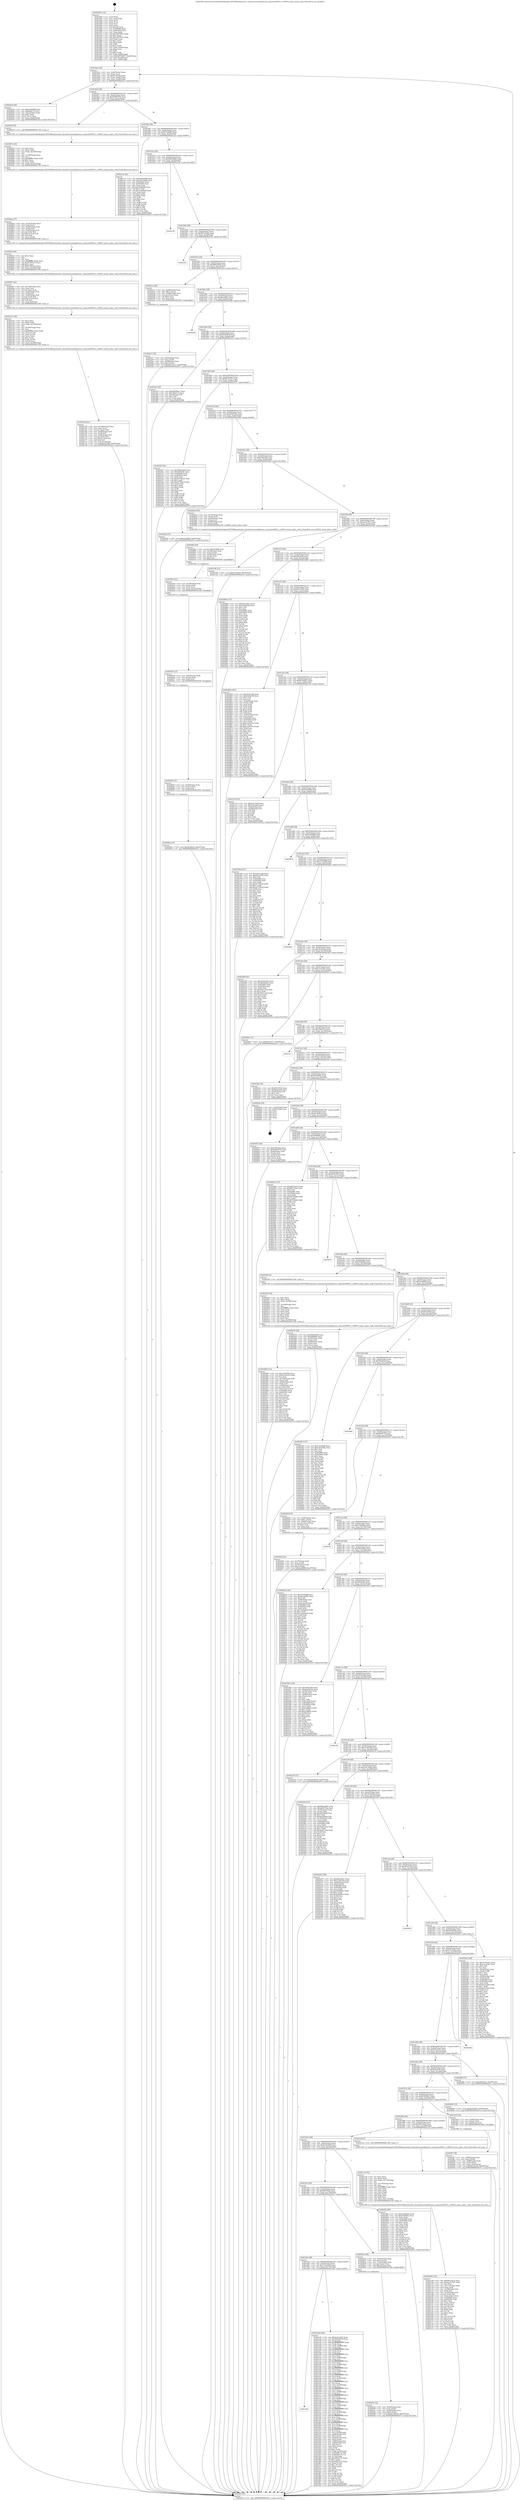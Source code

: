 digraph "0x401850" {
  label = "0x401850 (/mnt/c/Users/mathe/Desktop/tcc/POCII/binaries/extr_linuxdriversmediai2csoc_cameratw9910.c_tw9910_enum_mbus_code_Final-ollvm.out::main(0))"
  labelloc = "t"
  node[shape=record]

  Entry [label="",width=0.3,height=0.3,shape=circle,fillcolor=black,style=filled]
  "0x4018c2" [label="{
     0x4018c2 [32]\l
     | [instrs]\l
     &nbsp;&nbsp;0x4018c2 \<+6\>: mov -0xa0(%rbp),%eax\l
     &nbsp;&nbsp;0x4018c8 \<+2\>: mov %eax,%ecx\l
     &nbsp;&nbsp;0x4018ca \<+6\>: sub $0x82ce618e,%ecx\l
     &nbsp;&nbsp;0x4018d0 \<+6\>: mov %eax,-0xb4(%rbp)\l
     &nbsp;&nbsp;0x4018d6 \<+6\>: mov %ecx,-0xb8(%rbp)\l
     &nbsp;&nbsp;0x4018dc \<+6\>: je 000000000040201b \<main+0x7cb\>\l
  }"]
  "0x40201b" [label="{
     0x40201b [30]\l
     | [instrs]\l
     &nbsp;&nbsp;0x40201b \<+5\>: mov $0xbcd5960f,%eax\l
     &nbsp;&nbsp;0x402020 \<+5\>: mov $0xfa06170,%ecx\l
     &nbsp;&nbsp;0x402025 \<+3\>: mov -0x2c(%rbp),%edx\l
     &nbsp;&nbsp;0x402028 \<+3\>: cmp $0x0,%edx\l
     &nbsp;&nbsp;0x40202b \<+3\>: cmove %ecx,%eax\l
     &nbsp;&nbsp;0x40202e \<+6\>: mov %eax,-0xa0(%rbp)\l
     &nbsp;&nbsp;0x402034 \<+5\>: jmp 0000000000402d7a \<main+0x152a\>\l
  }"]
  "0x4018e2" [label="{
     0x4018e2 [28]\l
     | [instrs]\l
     &nbsp;&nbsp;0x4018e2 \<+5\>: jmp 00000000004018e7 \<main+0x97\>\l
     &nbsp;&nbsp;0x4018e7 \<+6\>: mov -0xb4(%rbp),%eax\l
     &nbsp;&nbsp;0x4018ed \<+5\>: sub $0x83987076,%eax\l
     &nbsp;&nbsp;0x4018f2 \<+6\>: mov %eax,-0xbc(%rbp)\l
     &nbsp;&nbsp;0x4018f8 \<+6\>: je 0000000000402679 \<main+0xe29\>\l
  }"]
  Exit [label="",width=0.3,height=0.3,shape=circle,fillcolor=black,style=filled,peripheries=2]
  "0x402679" [label="{
     0x402679 [5]\l
     | [instrs]\l
     &nbsp;&nbsp;0x402679 \<+5\>: call 0000000000401160 \<next_i\>\l
     | [calls]\l
     &nbsp;&nbsp;0x401160 \{1\} (/mnt/c/Users/mathe/Desktop/tcc/POCII/binaries/extr_linuxdriversmediai2csoc_cameratw9910.c_tw9910_enum_mbus_code_Final-ollvm.out::next_i)\l
  }"]
  "0x4018fe" [label="{
     0x4018fe [28]\l
     | [instrs]\l
     &nbsp;&nbsp;0x4018fe \<+5\>: jmp 0000000000401903 \<main+0xb3\>\l
     &nbsp;&nbsp;0x401903 \<+6\>: mov -0xb4(%rbp),%eax\l
     &nbsp;&nbsp;0x401909 \<+5\>: sub $0x871f4d20,%eax\l
     &nbsp;&nbsp;0x40190e \<+6\>: mov %eax,-0xc0(%rbp)\l
     &nbsp;&nbsp;0x401914 \<+6\>: je 00000000004021e5 \<main+0x995\>\l
  }"]
  "0x40294e" [label="{
     0x40294e [15]\l
     | [instrs]\l
     &nbsp;&nbsp;0x40294e \<+10\>: movl $0xaf5a6cf4,-0xa0(%rbp)\l
     &nbsp;&nbsp;0x402958 \<+5\>: jmp 0000000000402d7a \<main+0x152a\>\l
  }"]
  "0x4021e5" [label="{
     0x4021e5 [91]\l
     | [instrs]\l
     &nbsp;&nbsp;0x4021e5 \<+5\>: mov $0x8843e860,%eax\l
     &nbsp;&nbsp;0x4021ea \<+5\>: mov $0x3e473ad6,%ecx\l
     &nbsp;&nbsp;0x4021ef \<+7\>: mov 0x405060,%edx\l
     &nbsp;&nbsp;0x4021f6 \<+7\>: mov 0x405064,%esi\l
     &nbsp;&nbsp;0x4021fd \<+2\>: mov %edx,%edi\l
     &nbsp;&nbsp;0x4021ff \<+6\>: add $0xc3de8d4f,%edi\l
     &nbsp;&nbsp;0x402205 \<+3\>: sub $0x1,%edi\l
     &nbsp;&nbsp;0x402208 \<+6\>: sub $0xc3de8d4f,%edi\l
     &nbsp;&nbsp;0x40220e \<+3\>: imul %edi,%edx\l
     &nbsp;&nbsp;0x402211 \<+3\>: and $0x1,%edx\l
     &nbsp;&nbsp;0x402214 \<+3\>: cmp $0x0,%edx\l
     &nbsp;&nbsp;0x402217 \<+4\>: sete %r8b\l
     &nbsp;&nbsp;0x40221b \<+3\>: cmp $0xa,%esi\l
     &nbsp;&nbsp;0x40221e \<+4\>: setl %r9b\l
     &nbsp;&nbsp;0x402222 \<+3\>: mov %r8b,%r10b\l
     &nbsp;&nbsp;0x402225 \<+3\>: and %r9b,%r10b\l
     &nbsp;&nbsp;0x402228 \<+3\>: xor %r9b,%r8b\l
     &nbsp;&nbsp;0x40222b \<+3\>: or %r8b,%r10b\l
     &nbsp;&nbsp;0x40222e \<+4\>: test $0x1,%r10b\l
     &nbsp;&nbsp;0x402232 \<+3\>: cmovne %ecx,%eax\l
     &nbsp;&nbsp;0x402235 \<+6\>: mov %eax,-0xa0(%rbp)\l
     &nbsp;&nbsp;0x40223b \<+5\>: jmp 0000000000402d7a \<main+0x152a\>\l
  }"]
  "0x40191a" [label="{
     0x40191a [28]\l
     | [instrs]\l
     &nbsp;&nbsp;0x40191a \<+5\>: jmp 000000000040191f \<main+0xcf\>\l
     &nbsp;&nbsp;0x40191f \<+6\>: mov -0xb4(%rbp),%eax\l
     &nbsp;&nbsp;0x401925 \<+5\>: sub $0x8843e860,%eax\l
     &nbsp;&nbsp;0x40192a \<+6\>: mov %eax,-0xc4(%rbp)\l
     &nbsp;&nbsp;0x401930 \<+6\>: je 0000000000402c58 \<main+0x1408\>\l
  }"]
  "0x40293f" [label="{
     0x40293f [15]\l
     | [instrs]\l
     &nbsp;&nbsp;0x40293f \<+4\>: mov -0x48(%rbp),%rdx\l
     &nbsp;&nbsp;0x402943 \<+3\>: mov (%rdx),%rdx\l
     &nbsp;&nbsp;0x402946 \<+3\>: mov %rdx,%rdi\l
     &nbsp;&nbsp;0x402949 \<+5\>: call 0000000000401030 \<free@plt\>\l
     | [calls]\l
     &nbsp;&nbsp;0x401030 \{1\} (unknown)\l
  }"]
  "0x402c58" [label="{
     0x402c58\l
  }", style=dashed]
  "0x401936" [label="{
     0x401936 [28]\l
     | [instrs]\l
     &nbsp;&nbsp;0x401936 \<+5\>: jmp 000000000040193b \<main+0xeb\>\l
     &nbsp;&nbsp;0x40193b \<+6\>: mov -0xb4(%rbp),%eax\l
     &nbsp;&nbsp;0x401941 \<+5\>: sub $0x887a3a1b,%eax\l
     &nbsp;&nbsp;0x401946 \<+6\>: mov %eax,-0xc8(%rbp)\l
     &nbsp;&nbsp;0x40194c \<+6\>: je 0000000000402c02 \<main+0x13b2\>\l
  }"]
  "0x402930" [label="{
     0x402930 [15]\l
     | [instrs]\l
     &nbsp;&nbsp;0x402930 \<+4\>: mov -0x60(%rbp),%rdx\l
     &nbsp;&nbsp;0x402934 \<+3\>: mov (%rdx),%rdx\l
     &nbsp;&nbsp;0x402937 \<+3\>: mov %rdx,%rdi\l
     &nbsp;&nbsp;0x40293a \<+5\>: call 0000000000401030 \<free@plt\>\l
     | [calls]\l
     &nbsp;&nbsp;0x401030 \{1\} (unknown)\l
  }"]
  "0x402c02" [label="{
     0x402c02\l
  }", style=dashed]
  "0x401952" [label="{
     0x401952 [28]\l
     | [instrs]\l
     &nbsp;&nbsp;0x401952 \<+5\>: jmp 0000000000401957 \<main+0x107\>\l
     &nbsp;&nbsp;0x401957 \<+6\>: mov -0xb4(%rbp),%eax\l
     &nbsp;&nbsp;0x40195d \<+5\>: sub $0x89924839,%eax\l
     &nbsp;&nbsp;0x401962 \<+6\>: mov %eax,-0xcc(%rbp)\l
     &nbsp;&nbsp;0x401968 \<+6\>: je 00000000004022ca \<main+0xa7a\>\l
  }"]
  "0x40291b" [label="{
     0x40291b [21]\l
     | [instrs]\l
     &nbsp;&nbsp;0x40291b \<+4\>: mov -0x78(%rbp),%rdx\l
     &nbsp;&nbsp;0x40291f \<+3\>: mov (%rdx),%rdx\l
     &nbsp;&nbsp;0x402922 \<+3\>: mov %rdx,%rdi\l
     &nbsp;&nbsp;0x402925 \<+6\>: mov %eax,-0x19c(%rbp)\l
     &nbsp;&nbsp;0x40292b \<+5\>: call 0000000000401030 \<free@plt\>\l
     | [calls]\l
     &nbsp;&nbsp;0x401030 \{1\} (unknown)\l
  }"]
  "0x4022ca" [label="{
     0x4022ca [29]\l
     | [instrs]\l
     &nbsp;&nbsp;0x4022ca \<+4\>: mov -0x68(%rbp),%rax\l
     &nbsp;&nbsp;0x4022ce \<+6\>: movl $0x1,(%rax)\l
     &nbsp;&nbsp;0x4022d4 \<+4\>: mov -0x68(%rbp),%rax\l
     &nbsp;&nbsp;0x4022d8 \<+3\>: movslq (%rax),%rax\l
     &nbsp;&nbsp;0x4022db \<+4\>: shl $0x2,%rax\l
     &nbsp;&nbsp;0x4022df \<+3\>: mov %rax,%rdi\l
     &nbsp;&nbsp;0x4022e2 \<+5\>: call 0000000000401050 \<malloc@plt\>\l
     | [calls]\l
     &nbsp;&nbsp;0x401050 \{1\} (unknown)\l
  }"]
  "0x40196e" [label="{
     0x40196e [28]\l
     | [instrs]\l
     &nbsp;&nbsp;0x40196e \<+5\>: jmp 0000000000401973 \<main+0x123\>\l
     &nbsp;&nbsp;0x401973 \<+6\>: mov -0xb4(%rbp),%eax\l
     &nbsp;&nbsp;0x401979 \<+5\>: sub $0x8abcb621,%eax\l
     &nbsp;&nbsp;0x40197e \<+6\>: mov %eax,-0xd0(%rbp)\l
     &nbsp;&nbsp;0x401984 \<+6\>: je 0000000000402d46 \<main+0x14f6\>\l
  }"]
  "0x4028fe" [label="{
     0x4028fe [29]\l
     | [instrs]\l
     &nbsp;&nbsp;0x4028fe \<+10\>: movabs $0x4030b6,%rdi\l
     &nbsp;&nbsp;0x402908 \<+4\>: mov -0x38(%rbp),%rdx\l
     &nbsp;&nbsp;0x40290c \<+2\>: mov %eax,(%rdx)\l
     &nbsp;&nbsp;0x40290e \<+4\>: mov -0x38(%rbp),%rdx\l
     &nbsp;&nbsp;0x402912 \<+2\>: mov (%rdx),%esi\l
     &nbsp;&nbsp;0x402914 \<+2\>: mov $0x0,%al\l
     &nbsp;&nbsp;0x402916 \<+5\>: call 0000000000401040 \<printf@plt\>\l
     | [calls]\l
     &nbsp;&nbsp;0x401040 \{1\} (unknown)\l
  }"]
  "0x402d46" [label="{
     0x402d46\l
  }", style=dashed]
  "0x40198a" [label="{
     0x40198a [28]\l
     | [instrs]\l
     &nbsp;&nbsp;0x40198a \<+5\>: jmp 000000000040198f \<main+0x13f\>\l
     &nbsp;&nbsp;0x40198f \<+6\>: mov -0xb4(%rbp),%eax\l
     &nbsp;&nbsp;0x401995 \<+5\>: sub $0x92592078,%eax\l
     &nbsp;&nbsp;0x40199a \<+6\>: mov %eax,-0xd4(%rbp)\l
     &nbsp;&nbsp;0x4019a0 \<+6\>: je 0000000000401fa5 \<main+0x755\>\l
  }"]
  "0x402759" [label="{
     0x402759 [52]\l
     | [instrs]\l
     &nbsp;&nbsp;0x402759 \<+6\>: mov -0x198(%rbp),%ecx\l
     &nbsp;&nbsp;0x40275f \<+3\>: imul %eax,%ecx\l
     &nbsp;&nbsp;0x402762 \<+3\>: movslq %ecx,%rdi\l
     &nbsp;&nbsp;0x402765 \<+4\>: mov -0x48(%rbp),%r8\l
     &nbsp;&nbsp;0x402769 \<+3\>: mov (%r8),%r8\l
     &nbsp;&nbsp;0x40276c \<+4\>: mov -0x40(%rbp),%r9\l
     &nbsp;&nbsp;0x402770 \<+3\>: movslq (%r9),%r9\l
     &nbsp;&nbsp;0x402773 \<+4\>: imul $0x18,%r9,%r9\l
     &nbsp;&nbsp;0x402777 \<+3\>: add %r9,%r8\l
     &nbsp;&nbsp;0x40277a \<+4\>: mov %rdi,0x10(%r8)\l
     &nbsp;&nbsp;0x40277e \<+10\>: movl $0xba3223f6,-0xa0(%rbp)\l
     &nbsp;&nbsp;0x402788 \<+5\>: jmp 0000000000402d7a \<main+0x152a\>\l
  }"]
  "0x401fa5" [label="{
     0x401fa5 [30]\l
     | [instrs]\l
     &nbsp;&nbsp;0x401fa5 \<+5\>: mov $0x6595b8a7,%eax\l
     &nbsp;&nbsp;0x401faa \<+5\>: mov $0xcfd0a7c5,%ecx\l
     &nbsp;&nbsp;0x401faf \<+3\>: mov -0x2d(%rbp),%dl\l
     &nbsp;&nbsp;0x401fb2 \<+3\>: test $0x1,%dl\l
     &nbsp;&nbsp;0x401fb5 \<+3\>: cmovne %ecx,%eax\l
     &nbsp;&nbsp;0x401fb8 \<+6\>: mov %eax,-0xa0(%rbp)\l
     &nbsp;&nbsp;0x401fbe \<+5\>: jmp 0000000000402d7a \<main+0x152a\>\l
  }"]
  "0x4019a6" [label="{
     0x4019a6 [28]\l
     | [instrs]\l
     &nbsp;&nbsp;0x4019a6 \<+5\>: jmp 00000000004019ab \<main+0x15b\>\l
     &nbsp;&nbsp;0x4019ab \<+6\>: mov -0xb4(%rbp),%eax\l
     &nbsp;&nbsp;0x4019b1 \<+5\>: sub $0x9f131417,%eax\l
     &nbsp;&nbsp;0x4019b6 \<+6\>: mov %eax,-0xd8(%rbp)\l
     &nbsp;&nbsp;0x4019bc \<+6\>: je 0000000000402307 \<main+0xab7\>\l
  }"]
  "0x402721" [label="{
     0x402721 [56]\l
     | [instrs]\l
     &nbsp;&nbsp;0x402721 \<+2\>: xor %ecx,%ecx\l
     &nbsp;&nbsp;0x402723 \<+5\>: mov $0x2,%edx\l
     &nbsp;&nbsp;0x402728 \<+6\>: mov %edx,-0x194(%rbp)\l
     &nbsp;&nbsp;0x40272e \<+1\>: cltd\l
     &nbsp;&nbsp;0x40272f \<+6\>: mov -0x194(%rbp),%esi\l
     &nbsp;&nbsp;0x402735 \<+2\>: idiv %esi\l
     &nbsp;&nbsp;0x402737 \<+6\>: imul $0xfffffffe,%edx,%edx\l
     &nbsp;&nbsp;0x40273d \<+3\>: mov %ecx,%r10d\l
     &nbsp;&nbsp;0x402740 \<+3\>: sub %edx,%r10d\l
     &nbsp;&nbsp;0x402743 \<+2\>: mov %ecx,%edx\l
     &nbsp;&nbsp;0x402745 \<+3\>: sub $0x1,%edx\l
     &nbsp;&nbsp;0x402748 \<+3\>: add %edx,%r10d\l
     &nbsp;&nbsp;0x40274b \<+3\>: sub %r10d,%ecx\l
     &nbsp;&nbsp;0x40274e \<+6\>: mov %ecx,-0x198(%rbp)\l
     &nbsp;&nbsp;0x402754 \<+5\>: call 0000000000401160 \<next_i\>\l
     | [calls]\l
     &nbsp;&nbsp;0x401160 \{1\} (/mnt/c/Users/mathe/Desktop/tcc/POCII/binaries/extr_linuxdriversmediai2csoc_cameratw9910.c_tw9910_enum_mbus_code_Final-ollvm.out::next_i)\l
  }"]
  "0x402307" [label="{
     0x402307 [91]\l
     | [instrs]\l
     &nbsp;&nbsp;0x402307 \<+5\>: mov $0x3492ac80,%eax\l
     &nbsp;&nbsp;0x40230c \<+5\>: mov $0x3005c6fc,%ecx\l
     &nbsp;&nbsp;0x402311 \<+7\>: mov 0x405060,%edx\l
     &nbsp;&nbsp;0x402318 \<+7\>: mov 0x405064,%esi\l
     &nbsp;&nbsp;0x40231f \<+2\>: mov %edx,%edi\l
     &nbsp;&nbsp;0x402321 \<+6\>: sub $0xd375dac0,%edi\l
     &nbsp;&nbsp;0x402327 \<+3\>: sub $0x1,%edi\l
     &nbsp;&nbsp;0x40232a \<+6\>: add $0xd375dac0,%edi\l
     &nbsp;&nbsp;0x402330 \<+3\>: imul %edi,%edx\l
     &nbsp;&nbsp;0x402333 \<+3\>: and $0x1,%edx\l
     &nbsp;&nbsp;0x402336 \<+3\>: cmp $0x0,%edx\l
     &nbsp;&nbsp;0x402339 \<+4\>: sete %r8b\l
     &nbsp;&nbsp;0x40233d \<+3\>: cmp $0xa,%esi\l
     &nbsp;&nbsp;0x402340 \<+4\>: setl %r9b\l
     &nbsp;&nbsp;0x402344 \<+3\>: mov %r8b,%r10b\l
     &nbsp;&nbsp;0x402347 \<+3\>: and %r9b,%r10b\l
     &nbsp;&nbsp;0x40234a \<+3\>: xor %r9b,%r8b\l
     &nbsp;&nbsp;0x40234d \<+3\>: or %r8b,%r10b\l
     &nbsp;&nbsp;0x402350 \<+4\>: test $0x1,%r10b\l
     &nbsp;&nbsp;0x402354 \<+3\>: cmovne %ecx,%eax\l
     &nbsp;&nbsp;0x402357 \<+6\>: mov %eax,-0xa0(%rbp)\l
     &nbsp;&nbsp;0x40235d \<+5\>: jmp 0000000000402d7a \<main+0x152a\>\l
  }"]
  "0x4019c2" [label="{
     0x4019c2 [28]\l
     | [instrs]\l
     &nbsp;&nbsp;0x4019c2 \<+5\>: jmp 00000000004019c7 \<main+0x177\>\l
     &nbsp;&nbsp;0x4019c7 \<+6\>: mov -0xb4(%rbp),%eax\l
     &nbsp;&nbsp;0x4019cd \<+5\>: sub $0xa45872de,%eax\l
     &nbsp;&nbsp;0x4019d2 \<+6\>: mov %eax,-0xdc(%rbp)\l
     &nbsp;&nbsp;0x4019d8 \<+6\>: je 00000000004022bb \<main+0xa6b\>\l
  }"]
  "0x4026f7" [label="{
     0x4026f7 [42]\l
     | [instrs]\l
     &nbsp;&nbsp;0x4026f7 \<+6\>: mov -0x190(%rbp),%ecx\l
     &nbsp;&nbsp;0x4026fd \<+3\>: imul %eax,%ecx\l
     &nbsp;&nbsp;0x402700 \<+3\>: movslq %ecx,%rdi\l
     &nbsp;&nbsp;0x402703 \<+4\>: mov -0x48(%rbp),%r8\l
     &nbsp;&nbsp;0x402707 \<+3\>: mov (%r8),%r8\l
     &nbsp;&nbsp;0x40270a \<+4\>: mov -0x40(%rbp),%r9\l
     &nbsp;&nbsp;0x40270e \<+3\>: movslq (%r9),%r9\l
     &nbsp;&nbsp;0x402711 \<+4\>: imul $0x18,%r9,%r9\l
     &nbsp;&nbsp;0x402715 \<+3\>: add %r9,%r8\l
     &nbsp;&nbsp;0x402718 \<+4\>: mov %rdi,0x8(%r8)\l
     &nbsp;&nbsp;0x40271c \<+5\>: call 0000000000401160 \<next_i\>\l
     | [calls]\l
     &nbsp;&nbsp;0x401160 \{1\} (/mnt/c/Users/mathe/Desktop/tcc/POCII/binaries/extr_linuxdriversmediai2csoc_cameratw9910.c_tw9910_enum_mbus_code_Final-ollvm.out::next_i)\l
  }"]
  "0x4022bb" [label="{
     0x4022bb [15]\l
     | [instrs]\l
     &nbsp;&nbsp;0x4022bb \<+10\>: movl $0x3e2d89d,-0xa0(%rbp)\l
     &nbsp;&nbsp;0x4022c5 \<+5\>: jmp 0000000000402d7a \<main+0x152a\>\l
  }"]
  "0x4019de" [label="{
     0x4019de [28]\l
     | [instrs]\l
     &nbsp;&nbsp;0x4019de \<+5\>: jmp 00000000004019e3 \<main+0x193\>\l
     &nbsp;&nbsp;0x4019e3 \<+6\>: mov -0xb4(%rbp),%eax\l
     &nbsp;&nbsp;0x4019e9 \<+5\>: sub $0xa7f0ca0d,%eax\l
     &nbsp;&nbsp;0x4019ee \<+6\>: mov %eax,-0xe0(%rbp)\l
     &nbsp;&nbsp;0x4019f4 \<+6\>: je 00000000004028e4 \<main+0x1094\>\l
  }"]
  "0x4026cf" [label="{
     0x4026cf [40]\l
     | [instrs]\l
     &nbsp;&nbsp;0x4026cf \<+5\>: mov $0x2,%ecx\l
     &nbsp;&nbsp;0x4026d4 \<+1\>: cltd\l
     &nbsp;&nbsp;0x4026d5 \<+2\>: idiv %ecx\l
     &nbsp;&nbsp;0x4026d7 \<+6\>: imul $0xfffffffe,%edx,%ecx\l
     &nbsp;&nbsp;0x4026dd \<+6\>: sub $0x87285a13,%ecx\l
     &nbsp;&nbsp;0x4026e3 \<+3\>: add $0x1,%ecx\l
     &nbsp;&nbsp;0x4026e6 \<+6\>: add $0x87285a13,%ecx\l
     &nbsp;&nbsp;0x4026ec \<+6\>: mov %ecx,-0x190(%rbp)\l
     &nbsp;&nbsp;0x4026f2 \<+5\>: call 0000000000401160 \<next_i\>\l
     | [calls]\l
     &nbsp;&nbsp;0x401160 \{1\} (/mnt/c/Users/mathe/Desktop/tcc/POCII/binaries/extr_linuxdriversmediai2csoc_cameratw9910.c_tw9910_enum_mbus_code_Final-ollvm.out::next_i)\l
  }"]
  "0x4028e4" [label="{
     0x4028e4 [26]\l
     | [instrs]\l
     &nbsp;&nbsp;0x4028e4 \<+4\>: mov -0x78(%rbp),%rax\l
     &nbsp;&nbsp;0x4028e8 \<+3\>: mov (%rax),%rdi\l
     &nbsp;&nbsp;0x4028eb \<+4\>: mov -0x60(%rbp),%rax\l
     &nbsp;&nbsp;0x4028ef \<+3\>: mov (%rax),%rsi\l
     &nbsp;&nbsp;0x4028f2 \<+4\>: mov -0x48(%rbp),%rax\l
     &nbsp;&nbsp;0x4028f6 \<+3\>: mov (%rax),%rdx\l
     &nbsp;&nbsp;0x4028f9 \<+5\>: call 0000000000401240 \<tw9910_enum_mbus_code\>\l
     | [calls]\l
     &nbsp;&nbsp;0x401240 \{1\} (/mnt/c/Users/mathe/Desktop/tcc/POCII/binaries/extr_linuxdriversmediai2csoc_cameratw9910.c_tw9910_enum_mbus_code_Final-ollvm.out::tw9910_enum_mbus_code)\l
  }"]
  "0x4019fa" [label="{
     0x4019fa [28]\l
     | [instrs]\l
     &nbsp;&nbsp;0x4019fa \<+5\>: jmp 00000000004019ff \<main+0x1af\>\l
     &nbsp;&nbsp;0x4019ff \<+6\>: mov -0xb4(%rbp),%eax\l
     &nbsp;&nbsp;0x401a05 \<+5\>: sub $0xaec617b7,%eax\l
     &nbsp;&nbsp;0x401a0a \<+6\>: mov %eax,-0xe4(%rbp)\l
     &nbsp;&nbsp;0x401a10 \<+6\>: je 00000000004021d6 \<main+0x986\>\l
  }"]
  "0x4026aa" [label="{
     0x4026aa [37]\l
     | [instrs]\l
     &nbsp;&nbsp;0x4026aa \<+6\>: mov -0x18c(%rbp),%ecx\l
     &nbsp;&nbsp;0x4026b0 \<+3\>: imul %eax,%ecx\l
     &nbsp;&nbsp;0x4026b3 \<+4\>: mov -0x48(%rbp),%rdi\l
     &nbsp;&nbsp;0x4026b7 \<+3\>: mov (%rdi),%rdi\l
     &nbsp;&nbsp;0x4026ba \<+4\>: mov -0x40(%rbp),%r8\l
     &nbsp;&nbsp;0x4026be \<+3\>: movslq (%r8),%r8\l
     &nbsp;&nbsp;0x4026c1 \<+4\>: imul $0x18,%r8,%r8\l
     &nbsp;&nbsp;0x4026c5 \<+3\>: add %r8,%rdi\l
     &nbsp;&nbsp;0x4026c8 \<+2\>: mov %ecx,(%rdi)\l
     &nbsp;&nbsp;0x4026ca \<+5\>: call 0000000000401160 \<next_i\>\l
     | [calls]\l
     &nbsp;&nbsp;0x401160 \{1\} (/mnt/c/Users/mathe/Desktop/tcc/POCII/binaries/extr_linuxdriversmediai2csoc_cameratw9910.c_tw9910_enum_mbus_code_Final-ollvm.out::next_i)\l
  }"]
  "0x4021d6" [label="{
     0x4021d6 [15]\l
     | [instrs]\l
     &nbsp;&nbsp;0x4021d6 \<+10\>: movl $0x871f4d20,-0xa0(%rbp)\l
     &nbsp;&nbsp;0x4021e0 \<+5\>: jmp 0000000000402d7a \<main+0x152a\>\l
  }"]
  "0x401a16" [label="{
     0x401a16 [28]\l
     | [instrs]\l
     &nbsp;&nbsp;0x401a16 \<+5\>: jmp 0000000000401a1b \<main+0x1cb\>\l
     &nbsp;&nbsp;0x401a1b \<+6\>: mov -0xb4(%rbp),%eax\l
     &nbsp;&nbsp;0x401a21 \<+5\>: sub $0xaf5a6cf4,%eax\l
     &nbsp;&nbsp;0x401a26 \<+6\>: mov %eax,-0xe8(%rbp)\l
     &nbsp;&nbsp;0x401a2c \<+6\>: je 0000000000402980 \<main+0x1130\>\l
  }"]
  "0x40267e" [label="{
     0x40267e [44]\l
     | [instrs]\l
     &nbsp;&nbsp;0x40267e \<+2\>: xor %ecx,%ecx\l
     &nbsp;&nbsp;0x402680 \<+5\>: mov $0x2,%edx\l
     &nbsp;&nbsp;0x402685 \<+6\>: mov %edx,-0x188(%rbp)\l
     &nbsp;&nbsp;0x40268b \<+1\>: cltd\l
     &nbsp;&nbsp;0x40268c \<+6\>: mov -0x188(%rbp),%esi\l
     &nbsp;&nbsp;0x402692 \<+2\>: idiv %esi\l
     &nbsp;&nbsp;0x402694 \<+6\>: imul $0xfffffffe,%edx,%edx\l
     &nbsp;&nbsp;0x40269a \<+3\>: sub $0x1,%ecx\l
     &nbsp;&nbsp;0x40269d \<+2\>: sub %ecx,%edx\l
     &nbsp;&nbsp;0x40269f \<+6\>: mov %edx,-0x18c(%rbp)\l
     &nbsp;&nbsp;0x4026a5 \<+5\>: call 0000000000401160 \<next_i\>\l
     | [calls]\l
     &nbsp;&nbsp;0x401160 \{1\} (/mnt/c/Users/mathe/Desktop/tcc/POCII/binaries/extr_linuxdriversmediai2csoc_cameratw9910.c_tw9910_enum_mbus_code_Final-ollvm.out::next_i)\l
  }"]
  "0x402980" [label="{
     0x402980 [137]\l
     | [instrs]\l
     &nbsp;&nbsp;0x402980 \<+5\>: mov $0x8abcb621,%eax\l
     &nbsp;&nbsp;0x402985 \<+5\>: mov $0x3eeba04b,%ecx\l
     &nbsp;&nbsp;0x40298a \<+2\>: mov $0x1,%dl\l
     &nbsp;&nbsp;0x40298c \<+2\>: xor %esi,%esi\l
     &nbsp;&nbsp;0x40298e \<+7\>: mov 0x405060,%edi\l
     &nbsp;&nbsp;0x402995 \<+8\>: mov 0x405064,%r8d\l
     &nbsp;&nbsp;0x40299d \<+3\>: sub $0x1,%esi\l
     &nbsp;&nbsp;0x4029a0 \<+3\>: mov %edi,%r9d\l
     &nbsp;&nbsp;0x4029a3 \<+3\>: add %esi,%r9d\l
     &nbsp;&nbsp;0x4029a6 \<+4\>: imul %r9d,%edi\l
     &nbsp;&nbsp;0x4029aa \<+3\>: and $0x1,%edi\l
     &nbsp;&nbsp;0x4029ad \<+3\>: cmp $0x0,%edi\l
     &nbsp;&nbsp;0x4029b0 \<+4\>: sete %r10b\l
     &nbsp;&nbsp;0x4029b4 \<+4\>: cmp $0xa,%r8d\l
     &nbsp;&nbsp;0x4029b8 \<+4\>: setl %r11b\l
     &nbsp;&nbsp;0x4029bc \<+3\>: mov %r10b,%bl\l
     &nbsp;&nbsp;0x4029bf \<+3\>: xor $0xff,%bl\l
     &nbsp;&nbsp;0x4029c2 \<+3\>: mov %r11b,%r14b\l
     &nbsp;&nbsp;0x4029c5 \<+4\>: xor $0xff,%r14b\l
     &nbsp;&nbsp;0x4029c9 \<+3\>: xor $0x0,%dl\l
     &nbsp;&nbsp;0x4029cc \<+3\>: mov %bl,%r15b\l
     &nbsp;&nbsp;0x4029cf \<+4\>: and $0x0,%r15b\l
     &nbsp;&nbsp;0x4029d3 \<+3\>: and %dl,%r10b\l
     &nbsp;&nbsp;0x4029d6 \<+3\>: mov %r14b,%r12b\l
     &nbsp;&nbsp;0x4029d9 \<+4\>: and $0x0,%r12b\l
     &nbsp;&nbsp;0x4029dd \<+3\>: and %dl,%r11b\l
     &nbsp;&nbsp;0x4029e0 \<+3\>: or %r10b,%r15b\l
     &nbsp;&nbsp;0x4029e3 \<+3\>: or %r11b,%r12b\l
     &nbsp;&nbsp;0x4029e6 \<+3\>: xor %r12b,%r15b\l
     &nbsp;&nbsp;0x4029e9 \<+3\>: or %r14b,%bl\l
     &nbsp;&nbsp;0x4029ec \<+3\>: xor $0xff,%bl\l
     &nbsp;&nbsp;0x4029ef \<+3\>: or $0x0,%dl\l
     &nbsp;&nbsp;0x4029f2 \<+2\>: and %dl,%bl\l
     &nbsp;&nbsp;0x4029f4 \<+3\>: or %bl,%r15b\l
     &nbsp;&nbsp;0x4029f7 \<+4\>: test $0x1,%r15b\l
     &nbsp;&nbsp;0x4029fb \<+3\>: cmovne %ecx,%eax\l
     &nbsp;&nbsp;0x4029fe \<+6\>: mov %eax,-0xa0(%rbp)\l
     &nbsp;&nbsp;0x402a04 \<+5\>: jmp 0000000000402d7a \<main+0x152a\>\l
  }"]
  "0x401a32" [label="{
     0x401a32 [28]\l
     | [instrs]\l
     &nbsp;&nbsp;0x401a32 \<+5\>: jmp 0000000000401a37 \<main+0x1e7\>\l
     &nbsp;&nbsp;0x401a37 \<+6\>: mov -0xb4(%rbp),%eax\l
     &nbsp;&nbsp;0x401a3d \<+5\>: sub $0xb52c76f5,%eax\l
     &nbsp;&nbsp;0x401a42 \<+6\>: mov %eax,-0xec(%rbp)\l
     &nbsp;&nbsp;0x401a48 \<+6\>: je 0000000000402820 \<main+0xfd0\>\l
  }"]
  "0x402635" [label="{
     0x402635 [32]\l
     | [instrs]\l
     &nbsp;&nbsp;0x402635 \<+4\>: mov -0x48(%rbp),%rdi\l
     &nbsp;&nbsp;0x402639 \<+3\>: mov %rax,(%rdi)\l
     &nbsp;&nbsp;0x40263c \<+4\>: mov -0x40(%rbp),%rax\l
     &nbsp;&nbsp;0x402640 \<+6\>: movl $0x0,(%rax)\l
     &nbsp;&nbsp;0x402646 \<+10\>: movl $0xde76e8c0,-0xa0(%rbp)\l
     &nbsp;&nbsp;0x402650 \<+5\>: jmp 0000000000402d7a \<main+0x152a\>\l
  }"]
  "0x402820" [label="{
     0x402820 [181]\l
     | [instrs]\l
     &nbsp;&nbsp;0x402820 \<+5\>: mov $0x453413f0,%eax\l
     &nbsp;&nbsp;0x402825 \<+5\>: mov $0x628c676f,%ecx\l
     &nbsp;&nbsp;0x40282a \<+2\>: mov $0x1,%dl\l
     &nbsp;&nbsp;0x40282c \<+2\>: xor %esi,%esi\l
     &nbsp;&nbsp;0x40282e \<+4\>: mov -0x40(%rbp),%rdi\l
     &nbsp;&nbsp;0x402832 \<+3\>: mov (%rdi),%r8d\l
     &nbsp;&nbsp;0x402835 \<+3\>: mov %esi,%r9d\l
     &nbsp;&nbsp;0x402838 \<+3\>: sub %r8d,%r9d\l
     &nbsp;&nbsp;0x40283b \<+3\>: mov %esi,%r8d\l
     &nbsp;&nbsp;0x40283e \<+4\>: sub $0x1,%r8d\l
     &nbsp;&nbsp;0x402842 \<+3\>: add %r8d,%r9d\l
     &nbsp;&nbsp;0x402845 \<+3\>: sub %r9d,%esi\l
     &nbsp;&nbsp;0x402848 \<+4\>: mov -0x40(%rbp),%rdi\l
     &nbsp;&nbsp;0x40284c \<+2\>: mov %esi,(%rdi)\l
     &nbsp;&nbsp;0x40284e \<+7\>: mov 0x405060,%esi\l
     &nbsp;&nbsp;0x402855 \<+8\>: mov 0x405064,%r8d\l
     &nbsp;&nbsp;0x40285d \<+3\>: mov %esi,%r9d\l
     &nbsp;&nbsp;0x402860 \<+7\>: sub $0xe1a9197e,%r9d\l
     &nbsp;&nbsp;0x402867 \<+4\>: sub $0x1,%r9d\l
     &nbsp;&nbsp;0x40286b \<+7\>: add $0xe1a9197e,%r9d\l
     &nbsp;&nbsp;0x402872 \<+4\>: imul %r9d,%esi\l
     &nbsp;&nbsp;0x402876 \<+3\>: and $0x1,%esi\l
     &nbsp;&nbsp;0x402879 \<+3\>: cmp $0x0,%esi\l
     &nbsp;&nbsp;0x40287c \<+4\>: sete %r10b\l
     &nbsp;&nbsp;0x402880 \<+4\>: cmp $0xa,%r8d\l
     &nbsp;&nbsp;0x402884 \<+4\>: setl %r11b\l
     &nbsp;&nbsp;0x402888 \<+3\>: mov %r10b,%bl\l
     &nbsp;&nbsp;0x40288b \<+3\>: xor $0xff,%bl\l
     &nbsp;&nbsp;0x40288e \<+3\>: mov %r11b,%r14b\l
     &nbsp;&nbsp;0x402891 \<+4\>: xor $0xff,%r14b\l
     &nbsp;&nbsp;0x402895 \<+3\>: xor $0x0,%dl\l
     &nbsp;&nbsp;0x402898 \<+3\>: mov %bl,%r15b\l
     &nbsp;&nbsp;0x40289b \<+4\>: and $0x0,%r15b\l
     &nbsp;&nbsp;0x40289f \<+3\>: and %dl,%r10b\l
     &nbsp;&nbsp;0x4028a2 \<+3\>: mov %r14b,%r12b\l
     &nbsp;&nbsp;0x4028a5 \<+4\>: and $0x0,%r12b\l
     &nbsp;&nbsp;0x4028a9 \<+3\>: and %dl,%r11b\l
     &nbsp;&nbsp;0x4028ac \<+3\>: or %r10b,%r15b\l
     &nbsp;&nbsp;0x4028af \<+3\>: or %r11b,%r12b\l
     &nbsp;&nbsp;0x4028b2 \<+3\>: xor %r12b,%r15b\l
     &nbsp;&nbsp;0x4028b5 \<+3\>: or %r14b,%bl\l
     &nbsp;&nbsp;0x4028b8 \<+3\>: xor $0xff,%bl\l
     &nbsp;&nbsp;0x4028bb \<+3\>: or $0x0,%dl\l
     &nbsp;&nbsp;0x4028be \<+2\>: and %dl,%bl\l
     &nbsp;&nbsp;0x4028c0 \<+3\>: or %bl,%r15b\l
     &nbsp;&nbsp;0x4028c3 \<+4\>: test $0x1,%r15b\l
     &nbsp;&nbsp;0x4028c7 \<+3\>: cmovne %ecx,%eax\l
     &nbsp;&nbsp;0x4028ca \<+6\>: mov %eax,-0xa0(%rbp)\l
     &nbsp;&nbsp;0x4028d0 \<+5\>: jmp 0000000000402d7a \<main+0x152a\>\l
  }"]
  "0x401a4e" [label="{
     0x401a4e [28]\l
     | [instrs]\l
     &nbsp;&nbsp;0x401a4e \<+5\>: jmp 0000000000401a53 \<main+0x203\>\l
     &nbsp;&nbsp;0x401a53 \<+6\>: mov -0xb4(%rbp),%eax\l
     &nbsp;&nbsp;0x401a59 \<+5\>: sub $0xb67d3857,%eax\l
     &nbsp;&nbsp;0x401a5e \<+6\>: mov %eax,-0xf0(%rbp)\l
     &nbsp;&nbsp;0x401a64 \<+6\>: je 0000000000401e10 \<main+0x5c0\>\l
  }"]
  "0x402489" [label="{
     0x402489 [112]\l
     | [instrs]\l
     &nbsp;&nbsp;0x402489 \<+5\>: mov $0x104af58e,%ecx\l
     &nbsp;&nbsp;0x40248e \<+5\>: mov $0x610e2a32,%edx\l
     &nbsp;&nbsp;0x402493 \<+2\>: xor %esi,%esi\l
     &nbsp;&nbsp;0x402495 \<+6\>: mov -0x184(%rbp),%edi\l
     &nbsp;&nbsp;0x40249b \<+3\>: imul %eax,%edi\l
     &nbsp;&nbsp;0x40249e \<+4\>: mov -0x60(%rbp),%r8\l
     &nbsp;&nbsp;0x4024a2 \<+3\>: mov (%r8),%r8\l
     &nbsp;&nbsp;0x4024a5 \<+4\>: mov -0x58(%rbp),%r9\l
     &nbsp;&nbsp;0x4024a9 \<+3\>: movslq (%r9),%r9\l
     &nbsp;&nbsp;0x4024ac \<+4\>: mov %edi,(%r8,%r9,4)\l
     &nbsp;&nbsp;0x4024b0 \<+7\>: mov 0x405060,%eax\l
     &nbsp;&nbsp;0x4024b7 \<+7\>: mov 0x405064,%edi\l
     &nbsp;&nbsp;0x4024be \<+3\>: sub $0x1,%esi\l
     &nbsp;&nbsp;0x4024c1 \<+3\>: mov %eax,%r10d\l
     &nbsp;&nbsp;0x4024c4 \<+3\>: add %esi,%r10d\l
     &nbsp;&nbsp;0x4024c7 \<+4\>: imul %r10d,%eax\l
     &nbsp;&nbsp;0x4024cb \<+3\>: and $0x1,%eax\l
     &nbsp;&nbsp;0x4024ce \<+3\>: cmp $0x0,%eax\l
     &nbsp;&nbsp;0x4024d1 \<+4\>: sete %r11b\l
     &nbsp;&nbsp;0x4024d5 \<+3\>: cmp $0xa,%edi\l
     &nbsp;&nbsp;0x4024d8 \<+3\>: setl %bl\l
     &nbsp;&nbsp;0x4024db \<+3\>: mov %r11b,%r14b\l
     &nbsp;&nbsp;0x4024de \<+3\>: and %bl,%r14b\l
     &nbsp;&nbsp;0x4024e1 \<+3\>: xor %bl,%r11b\l
     &nbsp;&nbsp;0x4024e4 \<+3\>: or %r11b,%r14b\l
     &nbsp;&nbsp;0x4024e7 \<+4\>: test $0x1,%r14b\l
     &nbsp;&nbsp;0x4024eb \<+3\>: cmovne %edx,%ecx\l
     &nbsp;&nbsp;0x4024ee \<+6\>: mov %ecx,-0xa0(%rbp)\l
     &nbsp;&nbsp;0x4024f4 \<+5\>: jmp 0000000000402d7a \<main+0x152a\>\l
  }"]
  "0x401e10" [label="{
     0x401e10 [53]\l
     | [instrs]\l
     &nbsp;&nbsp;0x401e10 \<+5\>: mov $0x4c5c1bb5,%eax\l
     &nbsp;&nbsp;0x401e15 \<+5\>: mov $0x72d1de65,%ecx\l
     &nbsp;&nbsp;0x401e1a \<+6\>: mov -0x9a(%rbp),%dl\l
     &nbsp;&nbsp;0x401e20 \<+7\>: mov -0x99(%rbp),%sil\l
     &nbsp;&nbsp;0x401e27 \<+3\>: mov %dl,%dil\l
     &nbsp;&nbsp;0x401e2a \<+3\>: and %sil,%dil\l
     &nbsp;&nbsp;0x401e2d \<+3\>: xor %sil,%dl\l
     &nbsp;&nbsp;0x401e30 \<+3\>: or %dl,%dil\l
     &nbsp;&nbsp;0x401e33 \<+4\>: test $0x1,%dil\l
     &nbsp;&nbsp;0x401e37 \<+3\>: cmovne %ecx,%eax\l
     &nbsp;&nbsp;0x401e3a \<+6\>: mov %eax,-0xa0(%rbp)\l
     &nbsp;&nbsp;0x401e40 \<+5\>: jmp 0000000000402d7a \<main+0x152a\>\l
  }"]
  "0x401a6a" [label="{
     0x401a6a [28]\l
     | [instrs]\l
     &nbsp;&nbsp;0x401a6a \<+5\>: jmp 0000000000401a6f \<main+0x21f\>\l
     &nbsp;&nbsp;0x401a6f \<+6\>: mov -0xb4(%rbp),%eax\l
     &nbsp;&nbsp;0x401a75 \<+5\>: sub $0xba3223f6,%eax\l
     &nbsp;&nbsp;0x401a7a \<+6\>: mov %eax,-0xf4(%rbp)\l
     &nbsp;&nbsp;0x401a80 \<+6\>: je 000000000040278d \<main+0xf3d\>\l
  }"]
  "0x402d7a" [label="{
     0x402d7a [5]\l
     | [instrs]\l
     &nbsp;&nbsp;0x402d7a \<+5\>: jmp 00000000004018c2 \<main+0x72\>\l
  }"]
  "0x401850" [label="{
     0x401850 [114]\l
     | [instrs]\l
     &nbsp;&nbsp;0x401850 \<+1\>: push %rbp\l
     &nbsp;&nbsp;0x401851 \<+3\>: mov %rsp,%rbp\l
     &nbsp;&nbsp;0x401854 \<+2\>: push %r15\l
     &nbsp;&nbsp;0x401856 \<+2\>: push %r14\l
     &nbsp;&nbsp;0x401858 \<+2\>: push %r12\l
     &nbsp;&nbsp;0x40185a \<+1\>: push %rbx\l
     &nbsp;&nbsp;0x40185b \<+7\>: sub $0x1a0,%rsp\l
     &nbsp;&nbsp;0x401862 \<+7\>: mov 0x405060,%eax\l
     &nbsp;&nbsp;0x401869 \<+7\>: mov 0x405064,%ecx\l
     &nbsp;&nbsp;0x401870 \<+2\>: mov %eax,%edx\l
     &nbsp;&nbsp;0x401872 \<+6\>: sub $0x5387034c,%edx\l
     &nbsp;&nbsp;0x401878 \<+3\>: sub $0x1,%edx\l
     &nbsp;&nbsp;0x40187b \<+6\>: add $0x5387034c,%edx\l
     &nbsp;&nbsp;0x401881 \<+3\>: imul %edx,%eax\l
     &nbsp;&nbsp;0x401884 \<+3\>: and $0x1,%eax\l
     &nbsp;&nbsp;0x401887 \<+3\>: cmp $0x0,%eax\l
     &nbsp;&nbsp;0x40188a \<+4\>: sete %r8b\l
     &nbsp;&nbsp;0x40188e \<+4\>: and $0x1,%r8b\l
     &nbsp;&nbsp;0x401892 \<+7\>: mov %r8b,-0x9a(%rbp)\l
     &nbsp;&nbsp;0x401899 \<+3\>: cmp $0xa,%ecx\l
     &nbsp;&nbsp;0x40189c \<+4\>: setl %r8b\l
     &nbsp;&nbsp;0x4018a0 \<+4\>: and $0x1,%r8b\l
     &nbsp;&nbsp;0x4018a4 \<+7\>: mov %r8b,-0x99(%rbp)\l
     &nbsp;&nbsp;0x4018ab \<+10\>: movl $0xb67d3857,-0xa0(%rbp)\l
     &nbsp;&nbsp;0x4018b5 \<+6\>: mov %edi,-0xa4(%rbp)\l
     &nbsp;&nbsp;0x4018bb \<+7\>: mov %rsi,-0xb0(%rbp)\l
  }"]
  "0x402455" [label="{
     0x402455 [52]\l
     | [instrs]\l
     &nbsp;&nbsp;0x402455 \<+2\>: xor %ecx,%ecx\l
     &nbsp;&nbsp;0x402457 \<+5\>: mov $0x2,%edx\l
     &nbsp;&nbsp;0x40245c \<+6\>: mov %edx,-0x180(%rbp)\l
     &nbsp;&nbsp;0x402462 \<+1\>: cltd\l
     &nbsp;&nbsp;0x402463 \<+6\>: mov -0x180(%rbp),%esi\l
     &nbsp;&nbsp;0x402469 \<+2\>: idiv %esi\l
     &nbsp;&nbsp;0x40246b \<+6\>: imul $0xfffffffe,%edx,%edx\l
     &nbsp;&nbsp;0x402471 \<+2\>: mov %ecx,%edi\l
     &nbsp;&nbsp;0x402473 \<+2\>: sub %edx,%edi\l
     &nbsp;&nbsp;0x402475 \<+2\>: mov %ecx,%edx\l
     &nbsp;&nbsp;0x402477 \<+3\>: sub $0x1,%edx\l
     &nbsp;&nbsp;0x40247a \<+2\>: add %edx,%edi\l
     &nbsp;&nbsp;0x40247c \<+2\>: sub %edi,%ecx\l
     &nbsp;&nbsp;0x40247e \<+6\>: mov %ecx,-0x184(%rbp)\l
     &nbsp;&nbsp;0x402484 \<+5\>: call 0000000000401160 \<next_i\>\l
     | [calls]\l
     &nbsp;&nbsp;0x401160 \{1\} (/mnt/c/Users/mathe/Desktop/tcc/POCII/binaries/extr_linuxdriversmediai2csoc_cameratw9910.c_tw9910_enum_mbus_code_Final-ollvm.out::next_i)\l
  }"]
  "0x40278d" [label="{
     0x40278d [147]\l
     | [instrs]\l
     &nbsp;&nbsp;0x40278d \<+5\>: mov $0x453413f0,%eax\l
     &nbsp;&nbsp;0x402792 \<+5\>: mov $0xb52c76f5,%ecx\l
     &nbsp;&nbsp;0x402797 \<+2\>: mov $0x1,%dl\l
     &nbsp;&nbsp;0x402799 \<+7\>: mov 0x405060,%esi\l
     &nbsp;&nbsp;0x4027a0 \<+7\>: mov 0x405064,%edi\l
     &nbsp;&nbsp;0x4027a7 \<+3\>: mov %esi,%r8d\l
     &nbsp;&nbsp;0x4027aa \<+7\>: sub $0x2e7704c9,%r8d\l
     &nbsp;&nbsp;0x4027b1 \<+4\>: sub $0x1,%r8d\l
     &nbsp;&nbsp;0x4027b5 \<+7\>: add $0x2e7704c9,%r8d\l
     &nbsp;&nbsp;0x4027bc \<+4\>: imul %r8d,%esi\l
     &nbsp;&nbsp;0x4027c0 \<+3\>: and $0x1,%esi\l
     &nbsp;&nbsp;0x4027c3 \<+3\>: cmp $0x0,%esi\l
     &nbsp;&nbsp;0x4027c6 \<+4\>: sete %r9b\l
     &nbsp;&nbsp;0x4027ca \<+3\>: cmp $0xa,%edi\l
     &nbsp;&nbsp;0x4027cd \<+4\>: setl %r10b\l
     &nbsp;&nbsp;0x4027d1 \<+3\>: mov %r9b,%r11b\l
     &nbsp;&nbsp;0x4027d4 \<+4\>: xor $0xff,%r11b\l
     &nbsp;&nbsp;0x4027d8 \<+3\>: mov %r10b,%bl\l
     &nbsp;&nbsp;0x4027db \<+3\>: xor $0xff,%bl\l
     &nbsp;&nbsp;0x4027de \<+3\>: xor $0x1,%dl\l
     &nbsp;&nbsp;0x4027e1 \<+3\>: mov %r11b,%r14b\l
     &nbsp;&nbsp;0x4027e4 \<+4\>: and $0xff,%r14b\l
     &nbsp;&nbsp;0x4027e8 \<+3\>: and %dl,%r9b\l
     &nbsp;&nbsp;0x4027eb \<+3\>: mov %bl,%r15b\l
     &nbsp;&nbsp;0x4027ee \<+4\>: and $0xff,%r15b\l
     &nbsp;&nbsp;0x4027f2 \<+3\>: and %dl,%r10b\l
     &nbsp;&nbsp;0x4027f5 \<+3\>: or %r9b,%r14b\l
     &nbsp;&nbsp;0x4027f8 \<+3\>: or %r10b,%r15b\l
     &nbsp;&nbsp;0x4027fb \<+3\>: xor %r15b,%r14b\l
     &nbsp;&nbsp;0x4027fe \<+3\>: or %bl,%r11b\l
     &nbsp;&nbsp;0x402801 \<+4\>: xor $0xff,%r11b\l
     &nbsp;&nbsp;0x402805 \<+3\>: or $0x1,%dl\l
     &nbsp;&nbsp;0x402808 \<+3\>: and %dl,%r11b\l
     &nbsp;&nbsp;0x40280b \<+3\>: or %r11b,%r14b\l
     &nbsp;&nbsp;0x40280e \<+4\>: test $0x1,%r14b\l
     &nbsp;&nbsp;0x402812 \<+3\>: cmovne %ecx,%eax\l
     &nbsp;&nbsp;0x402815 \<+6\>: mov %eax,-0xa0(%rbp)\l
     &nbsp;&nbsp;0x40281b \<+5\>: jmp 0000000000402d7a \<main+0x152a\>\l
  }"]
  "0x401a86" [label="{
     0x401a86 [28]\l
     | [instrs]\l
     &nbsp;&nbsp;0x401a86 \<+5\>: jmp 0000000000401a8b \<main+0x23b\>\l
     &nbsp;&nbsp;0x401a8b \<+6\>: mov -0xb4(%rbp),%eax\l
     &nbsp;&nbsp;0x401a91 \<+5\>: sub $0xbcd5960f,%eax\l
     &nbsp;&nbsp;0x401a96 \<+6\>: mov %eax,-0xf8(%rbp)\l
     &nbsp;&nbsp;0x401a9c \<+6\>: je 000000000040295d \<main+0x110d\>\l
  }"]
  "0x4022e7" [label="{
     0x4022e7 [32]\l
     | [instrs]\l
     &nbsp;&nbsp;0x4022e7 \<+4\>: mov -0x60(%rbp),%rdi\l
     &nbsp;&nbsp;0x4022eb \<+3\>: mov %rax,(%rdi)\l
     &nbsp;&nbsp;0x4022ee \<+4\>: mov -0x58(%rbp),%rax\l
     &nbsp;&nbsp;0x4022f2 \<+6\>: movl $0x0,(%rax)\l
     &nbsp;&nbsp;0x4022f8 \<+10\>: movl $0x9f131417,-0xa0(%rbp)\l
     &nbsp;&nbsp;0x402302 \<+5\>: jmp 0000000000402d7a \<main+0x152a\>\l
  }"]
  "0x40295d" [label="{
     0x40295d\l
  }", style=dashed]
  "0x401aa2" [label="{
     0x401aa2 [28]\l
     | [instrs]\l
     &nbsp;&nbsp;0x401aa2 \<+5\>: jmp 0000000000401aa7 \<main+0x257\>\l
     &nbsp;&nbsp;0x401aa7 \<+6\>: mov -0xb4(%rbp),%eax\l
     &nbsp;&nbsp;0x401aad \<+5\>: sub $0xc37058df,%eax\l
     &nbsp;&nbsp;0x401ab2 \<+6\>: mov %eax,-0xfc(%rbp)\l
     &nbsp;&nbsp;0x401ab8 \<+6\>: je 0000000000402d62 \<main+0x1512\>\l
  }"]
  "0x402166" [label="{
     0x402166 [112]\l
     | [instrs]\l
     &nbsp;&nbsp;0x402166 \<+5\>: mov $0x887a3a1b,%ecx\l
     &nbsp;&nbsp;0x40216b \<+5\>: mov $0xaec617b7,%edx\l
     &nbsp;&nbsp;0x402170 \<+2\>: xor %esi,%esi\l
     &nbsp;&nbsp;0x402172 \<+6\>: mov -0x17c(%rbp),%edi\l
     &nbsp;&nbsp;0x402178 \<+3\>: imul %eax,%edi\l
     &nbsp;&nbsp;0x40217b \<+4\>: mov -0x78(%rbp),%r8\l
     &nbsp;&nbsp;0x40217f \<+3\>: mov (%r8),%r8\l
     &nbsp;&nbsp;0x402182 \<+4\>: mov -0x70(%rbp),%r9\l
     &nbsp;&nbsp;0x402186 \<+3\>: movslq (%r9),%r9\l
     &nbsp;&nbsp;0x402189 \<+4\>: mov %edi,(%r8,%r9,4)\l
     &nbsp;&nbsp;0x40218d \<+7\>: mov 0x405060,%eax\l
     &nbsp;&nbsp;0x402194 \<+7\>: mov 0x405064,%edi\l
     &nbsp;&nbsp;0x40219b \<+3\>: sub $0x1,%esi\l
     &nbsp;&nbsp;0x40219e \<+3\>: mov %eax,%r10d\l
     &nbsp;&nbsp;0x4021a1 \<+3\>: add %esi,%r10d\l
     &nbsp;&nbsp;0x4021a4 \<+4\>: imul %r10d,%eax\l
     &nbsp;&nbsp;0x4021a8 \<+3\>: and $0x1,%eax\l
     &nbsp;&nbsp;0x4021ab \<+3\>: cmp $0x0,%eax\l
     &nbsp;&nbsp;0x4021ae \<+4\>: sete %r11b\l
     &nbsp;&nbsp;0x4021b2 \<+3\>: cmp $0xa,%edi\l
     &nbsp;&nbsp;0x4021b5 \<+3\>: setl %bl\l
     &nbsp;&nbsp;0x4021b8 \<+3\>: mov %r11b,%r14b\l
     &nbsp;&nbsp;0x4021bb \<+3\>: and %bl,%r14b\l
     &nbsp;&nbsp;0x4021be \<+3\>: xor %bl,%r11b\l
     &nbsp;&nbsp;0x4021c1 \<+3\>: or %r11b,%r14b\l
     &nbsp;&nbsp;0x4021c4 \<+4\>: test $0x1,%r14b\l
     &nbsp;&nbsp;0x4021c8 \<+3\>: cmovne %edx,%ecx\l
     &nbsp;&nbsp;0x4021cb \<+6\>: mov %ecx,-0xa0(%rbp)\l
     &nbsp;&nbsp;0x4021d1 \<+5\>: jmp 0000000000402d7a \<main+0x152a\>\l
  }"]
  "0x402d62" [label="{
     0x402d62\l
  }", style=dashed]
  "0x401abe" [label="{
     0x401abe [28]\l
     | [instrs]\l
     &nbsp;&nbsp;0x401abe \<+5\>: jmp 0000000000401ac3 \<main+0x273\>\l
     &nbsp;&nbsp;0x401ac3 \<+6\>: mov -0xb4(%rbp),%eax\l
     &nbsp;&nbsp;0x401ac9 \<+5\>: sub $0xc9e5b3ee,%eax\l
     &nbsp;&nbsp;0x401ace \<+6\>: mov %eax,-0x100(%rbp)\l
     &nbsp;&nbsp;0x401ad4 \<+6\>: je 0000000000402508 \<main+0xcb8\>\l
  }"]
  "0x402132" [label="{
     0x402132 [52]\l
     | [instrs]\l
     &nbsp;&nbsp;0x402132 \<+2\>: xor %ecx,%ecx\l
     &nbsp;&nbsp;0x402134 \<+5\>: mov $0x2,%edx\l
     &nbsp;&nbsp;0x402139 \<+6\>: mov %edx,-0x178(%rbp)\l
     &nbsp;&nbsp;0x40213f \<+1\>: cltd\l
     &nbsp;&nbsp;0x402140 \<+6\>: mov -0x178(%rbp),%esi\l
     &nbsp;&nbsp;0x402146 \<+2\>: idiv %esi\l
     &nbsp;&nbsp;0x402148 \<+6\>: imul $0xfffffffe,%edx,%edx\l
     &nbsp;&nbsp;0x40214e \<+2\>: mov %ecx,%edi\l
     &nbsp;&nbsp;0x402150 \<+2\>: sub %edx,%edi\l
     &nbsp;&nbsp;0x402152 \<+2\>: mov %ecx,%edx\l
     &nbsp;&nbsp;0x402154 \<+3\>: sub $0x1,%edx\l
     &nbsp;&nbsp;0x402157 \<+2\>: add %edx,%edi\l
     &nbsp;&nbsp;0x402159 \<+2\>: sub %edi,%ecx\l
     &nbsp;&nbsp;0x40215b \<+6\>: mov %ecx,-0x17c(%rbp)\l
     &nbsp;&nbsp;0x402161 \<+5\>: call 0000000000401160 \<next_i\>\l
     | [calls]\l
     &nbsp;&nbsp;0x401160 \{1\} (/mnt/c/Users/mathe/Desktop/tcc/POCII/binaries/extr_linuxdriversmediai2csoc_cameratw9910.c_tw9910_enum_mbus_code_Final-ollvm.out::next_i)\l
  }"]
  "0x402508" [label="{
     0x402508 [91]\l
     | [instrs]\l
     &nbsp;&nbsp;0x402508 \<+5\>: mov $0xe0551055,%eax\l
     &nbsp;&nbsp;0x40250d \<+5\>: mov $0x49d38d5a,%ecx\l
     &nbsp;&nbsp;0x402512 \<+7\>: mov 0x405060,%edx\l
     &nbsp;&nbsp;0x402519 \<+7\>: mov 0x405064,%esi\l
     &nbsp;&nbsp;0x402520 \<+2\>: mov %edx,%edi\l
     &nbsp;&nbsp;0x402522 \<+6\>: sub $0x450c1ae6,%edi\l
     &nbsp;&nbsp;0x402528 \<+3\>: sub $0x1,%edi\l
     &nbsp;&nbsp;0x40252b \<+6\>: add $0x450c1ae6,%edi\l
     &nbsp;&nbsp;0x402531 \<+3\>: imul %edi,%edx\l
     &nbsp;&nbsp;0x402534 \<+3\>: and $0x1,%edx\l
     &nbsp;&nbsp;0x402537 \<+3\>: cmp $0x0,%edx\l
     &nbsp;&nbsp;0x40253a \<+4\>: sete %r8b\l
     &nbsp;&nbsp;0x40253e \<+3\>: cmp $0xa,%esi\l
     &nbsp;&nbsp;0x402541 \<+4\>: setl %r9b\l
     &nbsp;&nbsp;0x402545 \<+3\>: mov %r8b,%r10b\l
     &nbsp;&nbsp;0x402548 \<+3\>: and %r9b,%r10b\l
     &nbsp;&nbsp;0x40254b \<+3\>: xor %r9b,%r8b\l
     &nbsp;&nbsp;0x40254e \<+3\>: or %r8b,%r10b\l
     &nbsp;&nbsp;0x402551 \<+4\>: test $0x1,%r10b\l
     &nbsp;&nbsp;0x402555 \<+3\>: cmovne %ecx,%eax\l
     &nbsp;&nbsp;0x402558 \<+6\>: mov %eax,-0xa0(%rbp)\l
     &nbsp;&nbsp;0x40255e \<+5\>: jmp 0000000000402d7a \<main+0x152a\>\l
  }"]
  "0x401ada" [label="{
     0x401ada [28]\l
     | [instrs]\l
     &nbsp;&nbsp;0x401ada \<+5\>: jmp 0000000000401adf \<main+0x28f\>\l
     &nbsp;&nbsp;0x401adf \<+6\>: mov -0xb4(%rbp),%eax\l
     &nbsp;&nbsp;0x401ae5 \<+5\>: sub $0xccec2381,%eax\l
     &nbsp;&nbsp;0x401aea \<+6\>: mov %eax,-0x104(%rbp)\l
     &nbsp;&nbsp;0x401af0 \<+6\>: je 000000000040260c \<main+0xdbc\>\l
  }"]
  "0x402056" [label="{
     0x402056 [32]\l
     | [instrs]\l
     &nbsp;&nbsp;0x402056 \<+4\>: mov -0x78(%rbp),%rdi\l
     &nbsp;&nbsp;0x40205a \<+3\>: mov %rax,(%rdi)\l
     &nbsp;&nbsp;0x40205d \<+4\>: mov -0x70(%rbp),%rax\l
     &nbsp;&nbsp;0x402061 \<+6\>: movl $0x0,(%rax)\l
     &nbsp;&nbsp;0x402067 \<+10\>: movl $0x3e2d89d,-0xa0(%rbp)\l
     &nbsp;&nbsp;0x402071 \<+5\>: jmp 0000000000402d7a \<main+0x152a\>\l
  }"]
  "0x40260c" [label="{
     0x40260c [15]\l
     | [instrs]\l
     &nbsp;&nbsp;0x40260c \<+10\>: movl $0x9f131417,-0xa0(%rbp)\l
     &nbsp;&nbsp;0x402616 \<+5\>: jmp 0000000000402d7a \<main+0x152a\>\l
  }"]
  "0x401af6" [label="{
     0x401af6 [28]\l
     | [instrs]\l
     &nbsp;&nbsp;0x401af6 \<+5\>: jmp 0000000000401afb \<main+0x2ab\>\l
     &nbsp;&nbsp;0x401afb \<+6\>: mov -0xb4(%rbp),%eax\l
     &nbsp;&nbsp;0x401b01 \<+5\>: sub $0xcfd0a7c5,%eax\l
     &nbsp;&nbsp;0x401b06 \<+6\>: mov %eax,-0x108(%rbp)\l
     &nbsp;&nbsp;0x401b0c \<+6\>: je 0000000000401fc3 \<main+0x773\>\l
  }"]
  "0x401ff7" [label="{
     0x401ff7 [36]\l
     | [instrs]\l
     &nbsp;&nbsp;0x401ff7 \<+7\>: mov -0x88(%rbp),%rdi\l
     &nbsp;&nbsp;0x401ffe \<+2\>: mov %eax,(%rdi)\l
     &nbsp;&nbsp;0x402000 \<+7\>: mov -0x88(%rbp),%rdi\l
     &nbsp;&nbsp;0x402007 \<+2\>: mov (%rdi),%eax\l
     &nbsp;&nbsp;0x402009 \<+3\>: mov %eax,-0x2c(%rbp)\l
     &nbsp;&nbsp;0x40200c \<+10\>: movl $0x82ce618e,-0xa0(%rbp)\l
     &nbsp;&nbsp;0x402016 \<+5\>: jmp 0000000000402d7a \<main+0x152a\>\l
  }"]
  "0x401fc3" [label="{
     0x401fc3\l
  }", style=dashed]
  "0x401b12" [label="{
     0x401b12 [28]\l
     | [instrs]\l
     &nbsp;&nbsp;0x401b12 \<+5\>: jmp 0000000000401b17 \<main+0x2c7\>\l
     &nbsp;&nbsp;0x401b17 \<+6\>: mov -0xb4(%rbp),%eax\l
     &nbsp;&nbsp;0x401b1d \<+5\>: sub $0xd3184c8d,%eax\l
     &nbsp;&nbsp;0x401b22 \<+6\>: mov %eax,-0x10c(%rbp)\l
     &nbsp;&nbsp;0x401b28 \<+6\>: je 00000000004023dc \<main+0xb8c\>\l
  }"]
  "0x401e06" [label="{
     0x401e06\l
  }", style=dashed]
  "0x4023dc" [label="{
     0x4023dc [30]\l
     | [instrs]\l
     &nbsp;&nbsp;0x4023dc \<+5\>: mov $0x6fd74550,%eax\l
     &nbsp;&nbsp;0x4023e1 \<+5\>: mov $0x6e4f1d0d,%ecx\l
     &nbsp;&nbsp;0x4023e6 \<+3\>: mov -0x25(%rbp),%dl\l
     &nbsp;&nbsp;0x4023e9 \<+3\>: test $0x1,%dl\l
     &nbsp;&nbsp;0x4023ec \<+3\>: cmovne %ecx,%eax\l
     &nbsp;&nbsp;0x4023ef \<+6\>: mov %eax,-0xa0(%rbp)\l
     &nbsp;&nbsp;0x4023f5 \<+5\>: jmp 0000000000402d7a \<main+0x152a\>\l
  }"]
  "0x401b2e" [label="{
     0x401b2e [28]\l
     | [instrs]\l
     &nbsp;&nbsp;0x401b2e \<+5\>: jmp 0000000000401b33 \<main+0x2e3\>\l
     &nbsp;&nbsp;0x401b33 \<+6\>: mov -0xb4(%rbp),%eax\l
     &nbsp;&nbsp;0x401b39 \<+5\>: sub $0xd63c8585,%eax\l
     &nbsp;&nbsp;0x401b3e \<+6\>: mov %eax,-0x110(%rbp)\l
     &nbsp;&nbsp;0x401b44 \<+6\>: je 0000000000402bad \<main+0x135d\>\l
  }"]
  "0x401e45" [label="{
     0x401e45 [352]\l
     | [instrs]\l
     &nbsp;&nbsp;0x401e45 \<+5\>: mov $0x4c5c1bb5,%eax\l
     &nbsp;&nbsp;0x401e4a \<+5\>: mov $0x92592078,%ecx\l
     &nbsp;&nbsp;0x401e4f \<+3\>: mov %rsp,%rdx\l
     &nbsp;&nbsp;0x401e52 \<+4\>: add $0xfffffffffffffff0,%rdx\l
     &nbsp;&nbsp;0x401e56 \<+3\>: mov %rdx,%rsp\l
     &nbsp;&nbsp;0x401e59 \<+7\>: mov %rdx,-0x98(%rbp)\l
     &nbsp;&nbsp;0x401e60 \<+3\>: mov %rsp,%rdx\l
     &nbsp;&nbsp;0x401e63 \<+4\>: add $0xfffffffffffffff0,%rdx\l
     &nbsp;&nbsp;0x401e67 \<+3\>: mov %rdx,%rsp\l
     &nbsp;&nbsp;0x401e6a \<+3\>: mov %rsp,%rsi\l
     &nbsp;&nbsp;0x401e6d \<+4\>: add $0xfffffffffffffff0,%rsi\l
     &nbsp;&nbsp;0x401e71 \<+3\>: mov %rsi,%rsp\l
     &nbsp;&nbsp;0x401e74 \<+7\>: mov %rsi,-0x90(%rbp)\l
     &nbsp;&nbsp;0x401e7b \<+3\>: mov %rsp,%rsi\l
     &nbsp;&nbsp;0x401e7e \<+4\>: add $0xfffffffffffffff0,%rsi\l
     &nbsp;&nbsp;0x401e82 \<+3\>: mov %rsi,%rsp\l
     &nbsp;&nbsp;0x401e85 \<+7\>: mov %rsi,-0x88(%rbp)\l
     &nbsp;&nbsp;0x401e8c \<+3\>: mov %rsp,%rsi\l
     &nbsp;&nbsp;0x401e8f \<+4\>: add $0xfffffffffffffff0,%rsi\l
     &nbsp;&nbsp;0x401e93 \<+3\>: mov %rsi,%rsp\l
     &nbsp;&nbsp;0x401e96 \<+4\>: mov %rsi,-0x80(%rbp)\l
     &nbsp;&nbsp;0x401e9a \<+3\>: mov %rsp,%rsi\l
     &nbsp;&nbsp;0x401e9d \<+4\>: add $0xfffffffffffffff0,%rsi\l
     &nbsp;&nbsp;0x401ea1 \<+3\>: mov %rsi,%rsp\l
     &nbsp;&nbsp;0x401ea4 \<+4\>: mov %rsi,-0x78(%rbp)\l
     &nbsp;&nbsp;0x401ea8 \<+3\>: mov %rsp,%rsi\l
     &nbsp;&nbsp;0x401eab \<+4\>: add $0xfffffffffffffff0,%rsi\l
     &nbsp;&nbsp;0x401eaf \<+3\>: mov %rsi,%rsp\l
     &nbsp;&nbsp;0x401eb2 \<+4\>: mov %rsi,-0x70(%rbp)\l
     &nbsp;&nbsp;0x401eb6 \<+3\>: mov %rsp,%rsi\l
     &nbsp;&nbsp;0x401eb9 \<+4\>: add $0xfffffffffffffff0,%rsi\l
     &nbsp;&nbsp;0x401ebd \<+3\>: mov %rsi,%rsp\l
     &nbsp;&nbsp;0x401ec0 \<+4\>: mov %rsi,-0x68(%rbp)\l
     &nbsp;&nbsp;0x401ec4 \<+3\>: mov %rsp,%rsi\l
     &nbsp;&nbsp;0x401ec7 \<+4\>: add $0xfffffffffffffff0,%rsi\l
     &nbsp;&nbsp;0x401ecb \<+3\>: mov %rsi,%rsp\l
     &nbsp;&nbsp;0x401ece \<+4\>: mov %rsi,-0x60(%rbp)\l
     &nbsp;&nbsp;0x401ed2 \<+3\>: mov %rsp,%rsi\l
     &nbsp;&nbsp;0x401ed5 \<+4\>: add $0xfffffffffffffff0,%rsi\l
     &nbsp;&nbsp;0x401ed9 \<+3\>: mov %rsi,%rsp\l
     &nbsp;&nbsp;0x401edc \<+4\>: mov %rsi,-0x58(%rbp)\l
     &nbsp;&nbsp;0x401ee0 \<+3\>: mov %rsp,%rsi\l
     &nbsp;&nbsp;0x401ee3 \<+4\>: add $0xfffffffffffffff0,%rsi\l
     &nbsp;&nbsp;0x401ee7 \<+3\>: mov %rsi,%rsp\l
     &nbsp;&nbsp;0x401eea \<+4\>: mov %rsi,-0x50(%rbp)\l
     &nbsp;&nbsp;0x401eee \<+3\>: mov %rsp,%rsi\l
     &nbsp;&nbsp;0x401ef1 \<+4\>: add $0xfffffffffffffff0,%rsi\l
     &nbsp;&nbsp;0x401ef5 \<+3\>: mov %rsi,%rsp\l
     &nbsp;&nbsp;0x401ef8 \<+4\>: mov %rsi,-0x48(%rbp)\l
     &nbsp;&nbsp;0x401efc \<+3\>: mov %rsp,%rsi\l
     &nbsp;&nbsp;0x401eff \<+4\>: add $0xfffffffffffffff0,%rsi\l
     &nbsp;&nbsp;0x401f03 \<+3\>: mov %rsi,%rsp\l
     &nbsp;&nbsp;0x401f06 \<+4\>: mov %rsi,-0x40(%rbp)\l
     &nbsp;&nbsp;0x401f0a \<+3\>: mov %rsp,%rsi\l
     &nbsp;&nbsp;0x401f0d \<+4\>: add $0xfffffffffffffff0,%rsi\l
     &nbsp;&nbsp;0x401f11 \<+3\>: mov %rsi,%rsp\l
     &nbsp;&nbsp;0x401f14 \<+4\>: mov %rsi,-0x38(%rbp)\l
     &nbsp;&nbsp;0x401f18 \<+7\>: mov -0x98(%rbp),%rsi\l
     &nbsp;&nbsp;0x401f1f \<+6\>: movl $0x0,(%rsi)\l
     &nbsp;&nbsp;0x401f25 \<+6\>: mov -0xa4(%rbp),%edi\l
     &nbsp;&nbsp;0x401f2b \<+2\>: mov %edi,(%rdx)\l
     &nbsp;&nbsp;0x401f2d \<+7\>: mov -0x90(%rbp),%rsi\l
     &nbsp;&nbsp;0x401f34 \<+7\>: mov -0xb0(%rbp),%r8\l
     &nbsp;&nbsp;0x401f3b \<+3\>: mov %r8,(%rsi)\l
     &nbsp;&nbsp;0x401f3e \<+3\>: cmpl $0x2,(%rdx)\l
     &nbsp;&nbsp;0x401f41 \<+4\>: setne %r9b\l
     &nbsp;&nbsp;0x401f45 \<+4\>: and $0x1,%r9b\l
     &nbsp;&nbsp;0x401f49 \<+4\>: mov %r9b,-0x2d(%rbp)\l
     &nbsp;&nbsp;0x401f4d \<+8\>: mov 0x405060,%r10d\l
     &nbsp;&nbsp;0x401f55 \<+8\>: mov 0x405064,%r11d\l
     &nbsp;&nbsp;0x401f5d \<+3\>: mov %r10d,%ebx\l
     &nbsp;&nbsp;0x401f60 \<+6\>: add $0xd082147e,%ebx\l
     &nbsp;&nbsp;0x401f66 \<+3\>: sub $0x1,%ebx\l
     &nbsp;&nbsp;0x401f69 \<+6\>: sub $0xd082147e,%ebx\l
     &nbsp;&nbsp;0x401f6f \<+4\>: imul %ebx,%r10d\l
     &nbsp;&nbsp;0x401f73 \<+4\>: and $0x1,%r10d\l
     &nbsp;&nbsp;0x401f77 \<+4\>: cmp $0x0,%r10d\l
     &nbsp;&nbsp;0x401f7b \<+4\>: sete %r9b\l
     &nbsp;&nbsp;0x401f7f \<+4\>: cmp $0xa,%r11d\l
     &nbsp;&nbsp;0x401f83 \<+4\>: setl %r14b\l
     &nbsp;&nbsp;0x401f87 \<+3\>: mov %r9b,%r15b\l
     &nbsp;&nbsp;0x401f8a \<+3\>: and %r14b,%r15b\l
     &nbsp;&nbsp;0x401f8d \<+3\>: xor %r14b,%r9b\l
     &nbsp;&nbsp;0x401f90 \<+3\>: or %r9b,%r15b\l
     &nbsp;&nbsp;0x401f93 \<+4\>: test $0x1,%r15b\l
     &nbsp;&nbsp;0x401f97 \<+3\>: cmovne %ecx,%eax\l
     &nbsp;&nbsp;0x401f9a \<+6\>: mov %eax,-0xa0(%rbp)\l
     &nbsp;&nbsp;0x401fa0 \<+5\>: jmp 0000000000402d7a \<main+0x152a\>\l
  }"]
  "0x402bad" [label="{
     0x402bad [16]\l
     | [instrs]\l
     &nbsp;&nbsp;0x402bad \<+3\>: mov -0x24(%rbp),%eax\l
     &nbsp;&nbsp;0x402bb0 \<+4\>: lea -0x20(%rbp),%rsp\l
     &nbsp;&nbsp;0x402bb4 \<+1\>: pop %rbx\l
     &nbsp;&nbsp;0x402bb5 \<+2\>: pop %r12\l
     &nbsp;&nbsp;0x402bb7 \<+2\>: pop %r14\l
     &nbsp;&nbsp;0x402bb9 \<+2\>: pop %r15\l
     &nbsp;&nbsp;0x402bbb \<+1\>: pop %rbp\l
     &nbsp;&nbsp;0x402bbc \<+1\>: ret\l
  }"]
  "0x401b4a" [label="{
     0x401b4a [28]\l
     | [instrs]\l
     &nbsp;&nbsp;0x401b4a \<+5\>: jmp 0000000000401b4f \<main+0x2ff\>\l
     &nbsp;&nbsp;0x401b4f \<+6\>: mov -0xb4(%rbp),%eax\l
     &nbsp;&nbsp;0x401b55 \<+5\>: sub $0xde76e8c0,%eax\l
     &nbsp;&nbsp;0x401b5a \<+6\>: mov %eax,-0x114(%rbp)\l
     &nbsp;&nbsp;0x401b60 \<+6\>: je 0000000000402655 \<main+0xe05\>\l
  }"]
  "0x401dea" [label="{
     0x401dea [28]\l
     | [instrs]\l
     &nbsp;&nbsp;0x401dea \<+5\>: jmp 0000000000401def \<main+0x59f\>\l
     &nbsp;&nbsp;0x401def \<+6\>: mov -0xb4(%rbp),%eax\l
     &nbsp;&nbsp;0x401df5 \<+5\>: sub $0x72d1de65,%eax\l
     &nbsp;&nbsp;0x401dfa \<+6\>: mov %eax,-0x174(%rbp)\l
     &nbsp;&nbsp;0x401e00 \<+6\>: je 0000000000401e45 \<main+0x5f5\>\l
  }"]
  "0x402655" [label="{
     0x402655 [36]\l
     | [instrs]\l
     &nbsp;&nbsp;0x402655 \<+5\>: mov $0xa7f0ca0d,%eax\l
     &nbsp;&nbsp;0x40265a \<+5\>: mov $0x83987076,%ecx\l
     &nbsp;&nbsp;0x40265f \<+4\>: mov -0x40(%rbp),%rdx\l
     &nbsp;&nbsp;0x402663 \<+2\>: mov (%rdx),%esi\l
     &nbsp;&nbsp;0x402665 \<+4\>: mov -0x50(%rbp),%rdx\l
     &nbsp;&nbsp;0x402669 \<+2\>: cmp (%rdx),%esi\l
     &nbsp;&nbsp;0x40266b \<+3\>: cmovl %ecx,%eax\l
     &nbsp;&nbsp;0x40266e \<+6\>: mov %eax,-0xa0(%rbp)\l
     &nbsp;&nbsp;0x402674 \<+5\>: jmp 0000000000402d7a \<main+0x152a\>\l
  }"]
  "0x401b66" [label="{
     0x401b66 [28]\l
     | [instrs]\l
     &nbsp;&nbsp;0x401b66 \<+5\>: jmp 0000000000401b6b \<main+0x31b\>\l
     &nbsp;&nbsp;0x401b6b \<+6\>: mov -0xb4(%rbp),%eax\l
     &nbsp;&nbsp;0x401b71 \<+5\>: sub $0xdeff4862,%eax\l
     &nbsp;&nbsp;0x401b76 \<+6\>: mov %eax,-0x118(%rbp)\l
     &nbsp;&nbsp;0x401b7c \<+6\>: je 000000000040209a \<main+0x84a\>\l
  }"]
  "0x40261b" [label="{
     0x40261b [26]\l
     | [instrs]\l
     &nbsp;&nbsp;0x40261b \<+4\>: mov -0x50(%rbp),%rax\l
     &nbsp;&nbsp;0x40261f \<+6\>: movl $0x1,(%rax)\l
     &nbsp;&nbsp;0x402625 \<+4\>: mov -0x50(%rbp),%rax\l
     &nbsp;&nbsp;0x402629 \<+3\>: movslq (%rax),%rax\l
     &nbsp;&nbsp;0x40262c \<+4\>: imul $0x18,%rax,%rdi\l
     &nbsp;&nbsp;0x402630 \<+5\>: call 0000000000401050 \<malloc@plt\>\l
     | [calls]\l
     &nbsp;&nbsp;0x401050 \{1\} (unknown)\l
  }"]
  "0x40209a" [label="{
     0x40209a [147]\l
     | [instrs]\l
     &nbsp;&nbsp;0x40209a \<+5\>: mov $0x887a3a1b,%eax\l
     &nbsp;&nbsp;0x40209f \<+5\>: mov $0x6997c42a,%ecx\l
     &nbsp;&nbsp;0x4020a4 \<+2\>: mov $0x1,%dl\l
     &nbsp;&nbsp;0x4020a6 \<+7\>: mov 0x405060,%esi\l
     &nbsp;&nbsp;0x4020ad \<+7\>: mov 0x405064,%edi\l
     &nbsp;&nbsp;0x4020b4 \<+3\>: mov %esi,%r8d\l
     &nbsp;&nbsp;0x4020b7 \<+7\>: add $0x69759a8d,%r8d\l
     &nbsp;&nbsp;0x4020be \<+4\>: sub $0x1,%r8d\l
     &nbsp;&nbsp;0x4020c2 \<+7\>: sub $0x69759a8d,%r8d\l
     &nbsp;&nbsp;0x4020c9 \<+4\>: imul %r8d,%esi\l
     &nbsp;&nbsp;0x4020cd \<+3\>: and $0x1,%esi\l
     &nbsp;&nbsp;0x4020d0 \<+3\>: cmp $0x0,%esi\l
     &nbsp;&nbsp;0x4020d3 \<+4\>: sete %r9b\l
     &nbsp;&nbsp;0x4020d7 \<+3\>: cmp $0xa,%edi\l
     &nbsp;&nbsp;0x4020da \<+4\>: setl %r10b\l
     &nbsp;&nbsp;0x4020de \<+3\>: mov %r9b,%r11b\l
     &nbsp;&nbsp;0x4020e1 \<+4\>: xor $0xff,%r11b\l
     &nbsp;&nbsp;0x4020e5 \<+3\>: mov %r10b,%bl\l
     &nbsp;&nbsp;0x4020e8 \<+3\>: xor $0xff,%bl\l
     &nbsp;&nbsp;0x4020eb \<+3\>: xor $0x1,%dl\l
     &nbsp;&nbsp;0x4020ee \<+3\>: mov %r11b,%r14b\l
     &nbsp;&nbsp;0x4020f1 \<+4\>: and $0xff,%r14b\l
     &nbsp;&nbsp;0x4020f5 \<+3\>: and %dl,%r9b\l
     &nbsp;&nbsp;0x4020f8 \<+3\>: mov %bl,%r15b\l
     &nbsp;&nbsp;0x4020fb \<+4\>: and $0xff,%r15b\l
     &nbsp;&nbsp;0x4020ff \<+3\>: and %dl,%r10b\l
     &nbsp;&nbsp;0x402102 \<+3\>: or %r9b,%r14b\l
     &nbsp;&nbsp;0x402105 \<+3\>: or %r10b,%r15b\l
     &nbsp;&nbsp;0x402108 \<+3\>: xor %r15b,%r14b\l
     &nbsp;&nbsp;0x40210b \<+3\>: or %bl,%r11b\l
     &nbsp;&nbsp;0x40210e \<+4\>: xor $0xff,%r11b\l
     &nbsp;&nbsp;0x402112 \<+3\>: or $0x1,%dl\l
     &nbsp;&nbsp;0x402115 \<+3\>: and %dl,%r11b\l
     &nbsp;&nbsp;0x402118 \<+3\>: or %r11b,%r14b\l
     &nbsp;&nbsp;0x40211b \<+4\>: test $0x1,%r14b\l
     &nbsp;&nbsp;0x40211f \<+3\>: cmovne %ecx,%eax\l
     &nbsp;&nbsp;0x402122 \<+6\>: mov %eax,-0xa0(%rbp)\l
     &nbsp;&nbsp;0x402128 \<+5\>: jmp 0000000000402d7a \<main+0x152a\>\l
  }"]
  "0x401b82" [label="{
     0x401b82 [28]\l
     | [instrs]\l
     &nbsp;&nbsp;0x401b82 \<+5\>: jmp 0000000000401b87 \<main+0x337\>\l
     &nbsp;&nbsp;0x401b87 \<+6\>: mov -0xb4(%rbp),%eax\l
     &nbsp;&nbsp;0x401b8d \<+5\>: sub $0xe0551055,%eax\l
     &nbsp;&nbsp;0x401b92 \<+6\>: mov %eax,-0x11c(%rbp)\l
     &nbsp;&nbsp;0x401b98 \<+6\>: je 0000000000402d02 \<main+0x14b2\>\l
  }"]
  "0x401dce" [label="{
     0x401dce [28]\l
     | [instrs]\l
     &nbsp;&nbsp;0x401dce \<+5\>: jmp 0000000000401dd3 \<main+0x583\>\l
     &nbsp;&nbsp;0x401dd3 \<+6\>: mov -0xb4(%rbp),%eax\l
     &nbsp;&nbsp;0x401dd9 \<+5\>: sub $0x6fd74550,%eax\l
     &nbsp;&nbsp;0x401dde \<+6\>: mov %eax,-0x170(%rbp)\l
     &nbsp;&nbsp;0x401de4 \<+6\>: je 000000000040261b \<main+0xdcb\>\l
  }"]
  "0x402d02" [label="{
     0x402d02\l
  }", style=dashed]
  "0x401b9e" [label="{
     0x401b9e [28]\l
     | [instrs]\l
     &nbsp;&nbsp;0x401b9e \<+5\>: jmp 0000000000401ba3 \<main+0x353\>\l
     &nbsp;&nbsp;0x401ba3 \<+6\>: mov -0xb4(%rbp),%eax\l
     &nbsp;&nbsp;0x401ba9 \<+5\>: sub $0xf182865a,%eax\l
     &nbsp;&nbsp;0x401bae \<+6\>: mov %eax,-0x120(%rbp)\l
     &nbsp;&nbsp;0x401bb4 \<+6\>: je 0000000000402450 \<main+0xc00\>\l
  }"]
  "0x4023fa" [label="{
     0x4023fa [86]\l
     | [instrs]\l
     &nbsp;&nbsp;0x4023fa \<+5\>: mov $0x104af58e,%eax\l
     &nbsp;&nbsp;0x4023ff \<+5\>: mov $0xf182865a,%ecx\l
     &nbsp;&nbsp;0x402404 \<+2\>: xor %edx,%edx\l
     &nbsp;&nbsp;0x402406 \<+7\>: mov 0x405060,%esi\l
     &nbsp;&nbsp;0x40240d \<+7\>: mov 0x405064,%edi\l
     &nbsp;&nbsp;0x402414 \<+3\>: sub $0x1,%edx\l
     &nbsp;&nbsp;0x402417 \<+3\>: mov %esi,%r8d\l
     &nbsp;&nbsp;0x40241a \<+3\>: add %edx,%r8d\l
     &nbsp;&nbsp;0x40241d \<+4\>: imul %r8d,%esi\l
     &nbsp;&nbsp;0x402421 \<+3\>: and $0x1,%esi\l
     &nbsp;&nbsp;0x402424 \<+3\>: cmp $0x0,%esi\l
     &nbsp;&nbsp;0x402427 \<+4\>: sete %r9b\l
     &nbsp;&nbsp;0x40242b \<+3\>: cmp $0xa,%edi\l
     &nbsp;&nbsp;0x40242e \<+4\>: setl %r10b\l
     &nbsp;&nbsp;0x402432 \<+3\>: mov %r9b,%r11b\l
     &nbsp;&nbsp;0x402435 \<+3\>: and %r10b,%r11b\l
     &nbsp;&nbsp;0x402438 \<+3\>: xor %r10b,%r9b\l
     &nbsp;&nbsp;0x40243b \<+3\>: or %r9b,%r11b\l
     &nbsp;&nbsp;0x40243e \<+4\>: test $0x1,%r11b\l
     &nbsp;&nbsp;0x402442 \<+3\>: cmovne %ecx,%eax\l
     &nbsp;&nbsp;0x402445 \<+6\>: mov %eax,-0xa0(%rbp)\l
     &nbsp;&nbsp;0x40244b \<+5\>: jmp 0000000000402d7a \<main+0x152a\>\l
  }"]
  "0x402450" [label="{
     0x402450 [5]\l
     | [instrs]\l
     &nbsp;&nbsp;0x402450 \<+5\>: call 0000000000401160 \<next_i\>\l
     | [calls]\l
     &nbsp;&nbsp;0x401160 \{1\} (/mnt/c/Users/mathe/Desktop/tcc/POCII/binaries/extr_linuxdriversmediai2csoc_cameratw9910.c_tw9910_enum_mbus_code_Final-ollvm.out::next_i)\l
  }"]
  "0x401bba" [label="{
     0x401bba [28]\l
     | [instrs]\l
     &nbsp;&nbsp;0x401bba \<+5\>: jmp 0000000000401bbf \<main+0x36f\>\l
     &nbsp;&nbsp;0x401bbf \<+6\>: mov -0xb4(%rbp),%eax\l
     &nbsp;&nbsp;0x401bc5 \<+5\>: sub $0x3e2d89d,%eax\l
     &nbsp;&nbsp;0x401bca \<+6\>: mov %eax,-0x124(%rbp)\l
     &nbsp;&nbsp;0x401bd0 \<+6\>: je 0000000000402076 \<main+0x826\>\l
  }"]
  "0x401db2" [label="{
     0x401db2 [28]\l
     | [instrs]\l
     &nbsp;&nbsp;0x401db2 \<+5\>: jmp 0000000000401db7 \<main+0x567\>\l
     &nbsp;&nbsp;0x401db7 \<+6\>: mov -0xb4(%rbp),%eax\l
     &nbsp;&nbsp;0x401dbd \<+5\>: sub $0x6e4f1d0d,%eax\l
     &nbsp;&nbsp;0x401dc2 \<+6\>: mov %eax,-0x16c(%rbp)\l
     &nbsp;&nbsp;0x401dc8 \<+6\>: je 00000000004023fa \<main+0xbaa\>\l
  }"]
  "0x402076" [label="{
     0x402076 [36]\l
     | [instrs]\l
     &nbsp;&nbsp;0x402076 \<+5\>: mov $0x89924839,%eax\l
     &nbsp;&nbsp;0x40207b \<+5\>: mov $0xdeff4862,%ecx\l
     &nbsp;&nbsp;0x402080 \<+4\>: mov -0x70(%rbp),%rdx\l
     &nbsp;&nbsp;0x402084 \<+2\>: mov (%rdx),%esi\l
     &nbsp;&nbsp;0x402086 \<+4\>: mov -0x80(%rbp),%rdx\l
     &nbsp;&nbsp;0x40208a \<+2\>: cmp (%rdx),%esi\l
     &nbsp;&nbsp;0x40208c \<+3\>: cmovl %ecx,%eax\l
     &nbsp;&nbsp;0x40208f \<+6\>: mov %eax,-0xa0(%rbp)\l
     &nbsp;&nbsp;0x402095 \<+5\>: jmp 0000000000402d7a \<main+0x152a\>\l
  }"]
  "0x401bd6" [label="{
     0x401bd6 [28]\l
     | [instrs]\l
     &nbsp;&nbsp;0x401bd6 \<+5\>: jmp 0000000000401bdb \<main+0x38b\>\l
     &nbsp;&nbsp;0x401bdb \<+6\>: mov -0xb4(%rbp),%eax\l
     &nbsp;&nbsp;0x401be1 \<+5\>: sub $0xa62dc66,%eax\l
     &nbsp;&nbsp;0x401be6 \<+6\>: mov %eax,-0x128(%rbp)\l
     &nbsp;&nbsp;0x401bec \<+6\>: je 0000000000402a85 \<main+0x1235\>\l
  }"]
  "0x40212d" [label="{
     0x40212d [5]\l
     | [instrs]\l
     &nbsp;&nbsp;0x40212d \<+5\>: call 0000000000401160 \<next_i\>\l
     | [calls]\l
     &nbsp;&nbsp;0x401160 \{1\} (/mnt/c/Users/mathe/Desktop/tcc/POCII/binaries/extr_linuxdriversmediai2csoc_cameratw9910.c_tw9910_enum_mbus_code_Final-ollvm.out::next_i)\l
  }"]
  "0x402a85" [label="{
     0x402a85 [137]\l
     | [instrs]\l
     &nbsp;&nbsp;0x402a85 \<+5\>: mov $0xc37058df,%eax\l
     &nbsp;&nbsp;0x402a8a \<+5\>: mov $0x23b7d2be,%ecx\l
     &nbsp;&nbsp;0x402a8f \<+2\>: mov $0x1,%dl\l
     &nbsp;&nbsp;0x402a91 \<+2\>: xor %esi,%esi\l
     &nbsp;&nbsp;0x402a93 \<+7\>: mov 0x405060,%edi\l
     &nbsp;&nbsp;0x402a9a \<+8\>: mov 0x405064,%r8d\l
     &nbsp;&nbsp;0x402aa2 \<+3\>: sub $0x1,%esi\l
     &nbsp;&nbsp;0x402aa5 \<+3\>: mov %edi,%r9d\l
     &nbsp;&nbsp;0x402aa8 \<+3\>: add %esi,%r9d\l
     &nbsp;&nbsp;0x402aab \<+4\>: imul %r9d,%edi\l
     &nbsp;&nbsp;0x402aaf \<+3\>: and $0x1,%edi\l
     &nbsp;&nbsp;0x402ab2 \<+3\>: cmp $0x0,%edi\l
     &nbsp;&nbsp;0x402ab5 \<+4\>: sete %r10b\l
     &nbsp;&nbsp;0x402ab9 \<+4\>: cmp $0xa,%r8d\l
     &nbsp;&nbsp;0x402abd \<+4\>: setl %r11b\l
     &nbsp;&nbsp;0x402ac1 \<+3\>: mov %r10b,%bl\l
     &nbsp;&nbsp;0x402ac4 \<+3\>: xor $0xff,%bl\l
     &nbsp;&nbsp;0x402ac7 \<+3\>: mov %r11b,%r14b\l
     &nbsp;&nbsp;0x402aca \<+4\>: xor $0xff,%r14b\l
     &nbsp;&nbsp;0x402ace \<+3\>: xor $0x0,%dl\l
     &nbsp;&nbsp;0x402ad1 \<+3\>: mov %bl,%r15b\l
     &nbsp;&nbsp;0x402ad4 \<+4\>: and $0x0,%r15b\l
     &nbsp;&nbsp;0x402ad8 \<+3\>: and %dl,%r10b\l
     &nbsp;&nbsp;0x402adb \<+3\>: mov %r14b,%r12b\l
     &nbsp;&nbsp;0x402ade \<+4\>: and $0x0,%r12b\l
     &nbsp;&nbsp;0x402ae2 \<+3\>: and %dl,%r11b\l
     &nbsp;&nbsp;0x402ae5 \<+3\>: or %r10b,%r15b\l
     &nbsp;&nbsp;0x402ae8 \<+3\>: or %r11b,%r12b\l
     &nbsp;&nbsp;0x402aeb \<+3\>: xor %r12b,%r15b\l
     &nbsp;&nbsp;0x402aee \<+3\>: or %r14b,%bl\l
     &nbsp;&nbsp;0x402af1 \<+3\>: xor $0xff,%bl\l
     &nbsp;&nbsp;0x402af4 \<+3\>: or $0x0,%dl\l
     &nbsp;&nbsp;0x402af7 \<+2\>: and %dl,%bl\l
     &nbsp;&nbsp;0x402af9 \<+3\>: or %bl,%r15b\l
     &nbsp;&nbsp;0x402afc \<+4\>: test $0x1,%r15b\l
     &nbsp;&nbsp;0x402b00 \<+3\>: cmovne %ecx,%eax\l
     &nbsp;&nbsp;0x402b03 \<+6\>: mov %eax,-0xa0(%rbp)\l
     &nbsp;&nbsp;0x402b09 \<+5\>: jmp 0000000000402d7a \<main+0x152a\>\l
  }"]
  "0x401bf2" [label="{
     0x401bf2 [28]\l
     | [instrs]\l
     &nbsp;&nbsp;0x401bf2 \<+5\>: jmp 0000000000401bf7 \<main+0x3a7\>\l
     &nbsp;&nbsp;0x401bf7 \<+6\>: mov -0xb4(%rbp),%eax\l
     &nbsp;&nbsp;0x401bfd \<+5\>: sub $0xf3ba02e,%eax\l
     &nbsp;&nbsp;0x401c02 \<+6\>: mov %eax,-0x12c(%rbp)\l
     &nbsp;&nbsp;0x401c08 \<+6\>: je 000000000040296c \<main+0x111c\>\l
  }"]
  "0x401d96" [label="{
     0x401d96 [28]\l
     | [instrs]\l
     &nbsp;&nbsp;0x401d96 \<+5\>: jmp 0000000000401d9b \<main+0x54b\>\l
     &nbsp;&nbsp;0x401d9b \<+6\>: mov -0xb4(%rbp),%eax\l
     &nbsp;&nbsp;0x401da1 \<+5\>: sub $0x6997c42a,%eax\l
     &nbsp;&nbsp;0x401da6 \<+6\>: mov %eax,-0x168(%rbp)\l
     &nbsp;&nbsp;0x401dac \<+6\>: je 000000000040212d \<main+0x8dd\>\l
  }"]
  "0x40296c" [label="{
     0x40296c\l
  }", style=dashed]
  "0x401c0e" [label="{
     0x401c0e [28]\l
     | [instrs]\l
     &nbsp;&nbsp;0x401c0e \<+5\>: jmp 0000000000401c13 \<main+0x3c3\>\l
     &nbsp;&nbsp;0x401c13 \<+6\>: mov -0xb4(%rbp),%eax\l
     &nbsp;&nbsp;0x401c19 \<+5\>: sub $0xfa06170,%eax\l
     &nbsp;&nbsp;0x401c1e \<+6\>: mov %eax,-0x130(%rbp)\l
     &nbsp;&nbsp;0x401c24 \<+6\>: je 0000000000402039 \<main+0x7e9\>\l
  }"]
  "0x401fe4" [label="{
     0x401fe4 [19]\l
     | [instrs]\l
     &nbsp;&nbsp;0x401fe4 \<+7\>: mov -0x90(%rbp),%rax\l
     &nbsp;&nbsp;0x401feb \<+3\>: mov (%rax),%rax\l
     &nbsp;&nbsp;0x401fee \<+4\>: mov 0x8(%rax),%rdi\l
     &nbsp;&nbsp;0x401ff2 \<+5\>: call 0000000000401060 \<atoi@plt\>\l
     | [calls]\l
     &nbsp;&nbsp;0x401060 \{1\} (unknown)\l
  }"]
  "0x402039" [label="{
     0x402039 [29]\l
     | [instrs]\l
     &nbsp;&nbsp;0x402039 \<+4\>: mov -0x80(%rbp),%rax\l
     &nbsp;&nbsp;0x40203d \<+6\>: movl $0x1,(%rax)\l
     &nbsp;&nbsp;0x402043 \<+4\>: mov -0x80(%rbp),%rax\l
     &nbsp;&nbsp;0x402047 \<+3\>: movslq (%rax),%rax\l
     &nbsp;&nbsp;0x40204a \<+4\>: shl $0x2,%rax\l
     &nbsp;&nbsp;0x40204e \<+3\>: mov %rax,%rdi\l
     &nbsp;&nbsp;0x402051 \<+5\>: call 0000000000401050 \<malloc@plt\>\l
     | [calls]\l
     &nbsp;&nbsp;0x401050 \{1\} (unknown)\l
  }"]
  "0x401c2a" [label="{
     0x401c2a [28]\l
     | [instrs]\l
     &nbsp;&nbsp;0x401c2a \<+5\>: jmp 0000000000401c2f \<main+0x3df\>\l
     &nbsp;&nbsp;0x401c2f \<+6\>: mov -0xb4(%rbp),%eax\l
     &nbsp;&nbsp;0x401c35 \<+5\>: sub $0x104af58e,%eax\l
     &nbsp;&nbsp;0x401c3a \<+6\>: mov %eax,-0x134(%rbp)\l
     &nbsp;&nbsp;0x401c40 \<+6\>: je 0000000000402ca7 \<main+0x1457\>\l
  }"]
  "0x401d7a" [label="{
     0x401d7a [28]\l
     | [instrs]\l
     &nbsp;&nbsp;0x401d7a \<+5\>: jmp 0000000000401d7f \<main+0x52f\>\l
     &nbsp;&nbsp;0x401d7f \<+6\>: mov -0xb4(%rbp),%eax\l
     &nbsp;&nbsp;0x401d85 \<+5\>: sub $0x6595b8a7,%eax\l
     &nbsp;&nbsp;0x401d8a \<+6\>: mov %eax,-0x164(%rbp)\l
     &nbsp;&nbsp;0x401d90 \<+6\>: je 0000000000401fe4 \<main+0x794\>\l
  }"]
  "0x402ca7" [label="{
     0x402ca7\l
  }", style=dashed]
  "0x401c46" [label="{
     0x401c46 [28]\l
     | [instrs]\l
     &nbsp;&nbsp;0x401c46 \<+5\>: jmp 0000000000401c4b \<main+0x3fb\>\l
     &nbsp;&nbsp;0x401c4b \<+6\>: mov -0xb4(%rbp),%eax\l
     &nbsp;&nbsp;0x401c51 \<+5\>: sub $0x23b7d2be,%eax\l
     &nbsp;&nbsp;0x401c56 \<+6\>: mov %eax,-0x138(%rbp)\l
     &nbsp;&nbsp;0x401c5c \<+6\>: je 0000000000402b0e \<main+0x12be\>\l
  }"]
  "0x4028d5" [label="{
     0x4028d5 [15]\l
     | [instrs]\l
     &nbsp;&nbsp;0x4028d5 \<+10\>: movl $0xde76e8c0,-0xa0(%rbp)\l
     &nbsp;&nbsp;0x4028df \<+5\>: jmp 0000000000402d7a \<main+0x152a\>\l
  }"]
  "0x402b0e" [label="{
     0x402b0e [159]\l
     | [instrs]\l
     &nbsp;&nbsp;0x402b0e \<+5\>: mov $0xc37058df,%eax\l
     &nbsp;&nbsp;0x402b13 \<+5\>: mov $0xd63c8585,%ecx\l
     &nbsp;&nbsp;0x402b18 \<+2\>: mov $0x1,%dl\l
     &nbsp;&nbsp;0x402b1a \<+7\>: mov -0x98(%rbp),%rsi\l
     &nbsp;&nbsp;0x402b21 \<+2\>: mov (%rsi),%edi\l
     &nbsp;&nbsp;0x402b23 \<+3\>: mov %edi,-0x24(%rbp)\l
     &nbsp;&nbsp;0x402b26 \<+7\>: mov 0x405060,%edi\l
     &nbsp;&nbsp;0x402b2d \<+8\>: mov 0x405064,%r8d\l
     &nbsp;&nbsp;0x402b35 \<+3\>: mov %edi,%r9d\l
     &nbsp;&nbsp;0x402b38 \<+7\>: sub $0x7aa0a6e0,%r9d\l
     &nbsp;&nbsp;0x402b3f \<+4\>: sub $0x1,%r9d\l
     &nbsp;&nbsp;0x402b43 \<+7\>: add $0x7aa0a6e0,%r9d\l
     &nbsp;&nbsp;0x402b4a \<+4\>: imul %r9d,%edi\l
     &nbsp;&nbsp;0x402b4e \<+3\>: and $0x1,%edi\l
     &nbsp;&nbsp;0x402b51 \<+3\>: cmp $0x0,%edi\l
     &nbsp;&nbsp;0x402b54 \<+4\>: sete %r10b\l
     &nbsp;&nbsp;0x402b58 \<+4\>: cmp $0xa,%r8d\l
     &nbsp;&nbsp;0x402b5c \<+4\>: setl %r11b\l
     &nbsp;&nbsp;0x402b60 \<+3\>: mov %r10b,%bl\l
     &nbsp;&nbsp;0x402b63 \<+3\>: xor $0xff,%bl\l
     &nbsp;&nbsp;0x402b66 \<+3\>: mov %r11b,%r14b\l
     &nbsp;&nbsp;0x402b69 \<+4\>: xor $0xff,%r14b\l
     &nbsp;&nbsp;0x402b6d \<+3\>: xor $0x0,%dl\l
     &nbsp;&nbsp;0x402b70 \<+3\>: mov %bl,%r15b\l
     &nbsp;&nbsp;0x402b73 \<+4\>: and $0x0,%r15b\l
     &nbsp;&nbsp;0x402b77 \<+3\>: and %dl,%r10b\l
     &nbsp;&nbsp;0x402b7a \<+3\>: mov %r14b,%r12b\l
     &nbsp;&nbsp;0x402b7d \<+4\>: and $0x0,%r12b\l
     &nbsp;&nbsp;0x402b81 \<+3\>: and %dl,%r11b\l
     &nbsp;&nbsp;0x402b84 \<+3\>: or %r10b,%r15b\l
     &nbsp;&nbsp;0x402b87 \<+3\>: or %r11b,%r12b\l
     &nbsp;&nbsp;0x402b8a \<+3\>: xor %r12b,%r15b\l
     &nbsp;&nbsp;0x402b8d \<+3\>: or %r14b,%bl\l
     &nbsp;&nbsp;0x402b90 \<+3\>: xor $0xff,%bl\l
     &nbsp;&nbsp;0x402b93 \<+3\>: or $0x0,%dl\l
     &nbsp;&nbsp;0x402b96 \<+2\>: and %dl,%bl\l
     &nbsp;&nbsp;0x402b98 \<+3\>: or %bl,%r15b\l
     &nbsp;&nbsp;0x402b9b \<+4\>: test $0x1,%r15b\l
     &nbsp;&nbsp;0x402b9f \<+3\>: cmovne %ecx,%eax\l
     &nbsp;&nbsp;0x402ba2 \<+6\>: mov %eax,-0xa0(%rbp)\l
     &nbsp;&nbsp;0x402ba8 \<+5\>: jmp 0000000000402d7a \<main+0x152a\>\l
  }"]
  "0x401c62" [label="{
     0x401c62 [28]\l
     | [instrs]\l
     &nbsp;&nbsp;0x401c62 \<+5\>: jmp 0000000000401c67 \<main+0x417\>\l
     &nbsp;&nbsp;0x401c67 \<+6\>: mov -0xb4(%rbp),%eax\l
     &nbsp;&nbsp;0x401c6d \<+5\>: sub $0x3005c6fc,%eax\l
     &nbsp;&nbsp;0x401c72 \<+6\>: mov %eax,-0x13c(%rbp)\l
     &nbsp;&nbsp;0x401c78 \<+6\>: je 0000000000402362 \<main+0xb12\>\l
  }"]
  "0x401d5e" [label="{
     0x401d5e [28]\l
     | [instrs]\l
     &nbsp;&nbsp;0x401d5e \<+5\>: jmp 0000000000401d63 \<main+0x513\>\l
     &nbsp;&nbsp;0x401d63 \<+6\>: mov -0xb4(%rbp),%eax\l
     &nbsp;&nbsp;0x401d69 \<+5\>: sub $0x628c676f,%eax\l
     &nbsp;&nbsp;0x401d6e \<+6\>: mov %eax,-0x160(%rbp)\l
     &nbsp;&nbsp;0x401d74 \<+6\>: je 00000000004028d5 \<main+0x1085\>\l
  }"]
  "0x402362" [label="{
     0x402362 [122]\l
     | [instrs]\l
     &nbsp;&nbsp;0x402362 \<+5\>: mov $0x3492ac80,%eax\l
     &nbsp;&nbsp;0x402367 \<+5\>: mov $0xd3184c8d,%ecx\l
     &nbsp;&nbsp;0x40236c \<+4\>: mov -0x58(%rbp),%rdx\l
     &nbsp;&nbsp;0x402370 \<+2\>: mov (%rdx),%esi\l
     &nbsp;&nbsp;0x402372 \<+4\>: mov -0x68(%rbp),%rdx\l
     &nbsp;&nbsp;0x402376 \<+2\>: cmp (%rdx),%esi\l
     &nbsp;&nbsp;0x402378 \<+4\>: setl %dil\l
     &nbsp;&nbsp;0x40237c \<+4\>: and $0x1,%dil\l
     &nbsp;&nbsp;0x402380 \<+4\>: mov %dil,-0x25(%rbp)\l
     &nbsp;&nbsp;0x402384 \<+7\>: mov 0x405060,%esi\l
     &nbsp;&nbsp;0x40238b \<+8\>: mov 0x405064,%r8d\l
     &nbsp;&nbsp;0x402393 \<+3\>: mov %esi,%r9d\l
     &nbsp;&nbsp;0x402396 \<+7\>: sub $0xa1dffab3,%r9d\l
     &nbsp;&nbsp;0x40239d \<+4\>: sub $0x1,%r9d\l
     &nbsp;&nbsp;0x4023a1 \<+7\>: add $0xa1dffab3,%r9d\l
     &nbsp;&nbsp;0x4023a8 \<+4\>: imul %r9d,%esi\l
     &nbsp;&nbsp;0x4023ac \<+3\>: and $0x1,%esi\l
     &nbsp;&nbsp;0x4023af \<+3\>: cmp $0x0,%esi\l
     &nbsp;&nbsp;0x4023b2 \<+4\>: sete %dil\l
     &nbsp;&nbsp;0x4023b6 \<+4\>: cmp $0xa,%r8d\l
     &nbsp;&nbsp;0x4023ba \<+4\>: setl %r10b\l
     &nbsp;&nbsp;0x4023be \<+3\>: mov %dil,%r11b\l
     &nbsp;&nbsp;0x4023c1 \<+3\>: and %r10b,%r11b\l
     &nbsp;&nbsp;0x4023c4 \<+3\>: xor %r10b,%dil\l
     &nbsp;&nbsp;0x4023c7 \<+3\>: or %dil,%r11b\l
     &nbsp;&nbsp;0x4023ca \<+4\>: test $0x1,%r11b\l
     &nbsp;&nbsp;0x4023ce \<+3\>: cmovne %ecx,%eax\l
     &nbsp;&nbsp;0x4023d1 \<+6\>: mov %eax,-0xa0(%rbp)\l
     &nbsp;&nbsp;0x4023d7 \<+5\>: jmp 0000000000402d7a \<main+0x152a\>\l
  }"]
  "0x401c7e" [label="{
     0x401c7e [28]\l
     | [instrs]\l
     &nbsp;&nbsp;0x401c7e \<+5\>: jmp 0000000000401c83 \<main+0x433\>\l
     &nbsp;&nbsp;0x401c83 \<+6\>: mov -0xb4(%rbp),%eax\l
     &nbsp;&nbsp;0x401c89 \<+5\>: sub $0x3492ac80,%eax\l
     &nbsp;&nbsp;0x401c8e \<+6\>: mov %eax,-0x140(%rbp)\l
     &nbsp;&nbsp;0x401c94 \<+6\>: je 0000000000402c82 \<main+0x1432\>\l
  }"]
  "0x4024f9" [label="{
     0x4024f9 [15]\l
     | [instrs]\l
     &nbsp;&nbsp;0x4024f9 \<+10\>: movl $0xc9e5b3ee,-0xa0(%rbp)\l
     &nbsp;&nbsp;0x402503 \<+5\>: jmp 0000000000402d7a \<main+0x152a\>\l
  }"]
  "0x402c82" [label="{
     0x402c82\l
  }", style=dashed]
  "0x401c9a" [label="{
     0x401c9a [28]\l
     | [instrs]\l
     &nbsp;&nbsp;0x401c9a \<+5\>: jmp 0000000000401c9f \<main+0x44f\>\l
     &nbsp;&nbsp;0x401c9f \<+6\>: mov -0xb4(%rbp),%eax\l
     &nbsp;&nbsp;0x401ca5 \<+5\>: sub $0x37a0e350,%eax\l
     &nbsp;&nbsp;0x401caa \<+6\>: mov %eax,-0x144(%rbp)\l
     &nbsp;&nbsp;0x401cb0 \<+6\>: je 0000000000402a76 \<main+0x1226\>\l
  }"]
  "0x401d42" [label="{
     0x401d42 [28]\l
     | [instrs]\l
     &nbsp;&nbsp;0x401d42 \<+5\>: jmp 0000000000401d47 \<main+0x4f7\>\l
     &nbsp;&nbsp;0x401d47 \<+6\>: mov -0xb4(%rbp),%eax\l
     &nbsp;&nbsp;0x401d4d \<+5\>: sub $0x610e2a32,%eax\l
     &nbsp;&nbsp;0x401d52 \<+6\>: mov %eax,-0x15c(%rbp)\l
     &nbsp;&nbsp;0x401d58 \<+6\>: je 00000000004024f9 \<main+0xca9\>\l
  }"]
  "0x402a76" [label="{
     0x402a76 [15]\l
     | [instrs]\l
     &nbsp;&nbsp;0x402a76 \<+10\>: movl $0xa62dc66,-0xa0(%rbp)\l
     &nbsp;&nbsp;0x402a80 \<+5\>: jmp 0000000000402d7a \<main+0x152a\>\l
  }"]
  "0x401cb6" [label="{
     0x401cb6 [28]\l
     | [instrs]\l
     &nbsp;&nbsp;0x401cb6 \<+5\>: jmp 0000000000401cbb \<main+0x46b\>\l
     &nbsp;&nbsp;0x401cbb \<+6\>: mov -0xb4(%rbp),%eax\l
     &nbsp;&nbsp;0x401cc1 \<+5\>: sub $0x3e473ad6,%eax\l
     &nbsp;&nbsp;0x401cc6 \<+6\>: mov %eax,-0x148(%rbp)\l
     &nbsp;&nbsp;0x401ccc \<+6\>: je 0000000000402240 \<main+0x9f0\>\l
  }"]
  "0x402bbd" [label="{
     0x402bbd\l
  }", style=dashed]
  "0x402240" [label="{
     0x402240 [123]\l
     | [instrs]\l
     &nbsp;&nbsp;0x402240 \<+5\>: mov $0x8843e860,%eax\l
     &nbsp;&nbsp;0x402245 \<+5\>: mov $0xa45872de,%ecx\l
     &nbsp;&nbsp;0x40224a \<+4\>: mov -0x70(%rbp),%rdx\l
     &nbsp;&nbsp;0x40224e \<+2\>: mov (%rdx),%esi\l
     &nbsp;&nbsp;0x402250 \<+6\>: add $0xabc8d9a8,%esi\l
     &nbsp;&nbsp;0x402256 \<+3\>: add $0x1,%esi\l
     &nbsp;&nbsp;0x402259 \<+6\>: sub $0xabc8d9a8,%esi\l
     &nbsp;&nbsp;0x40225f \<+4\>: mov -0x70(%rbp),%rdx\l
     &nbsp;&nbsp;0x402263 \<+2\>: mov %esi,(%rdx)\l
     &nbsp;&nbsp;0x402265 \<+7\>: mov 0x405060,%esi\l
     &nbsp;&nbsp;0x40226c \<+7\>: mov 0x405064,%edi\l
     &nbsp;&nbsp;0x402273 \<+3\>: mov %esi,%r8d\l
     &nbsp;&nbsp;0x402276 \<+7\>: sub $0x5ebb119d,%r8d\l
     &nbsp;&nbsp;0x40227d \<+4\>: sub $0x1,%r8d\l
     &nbsp;&nbsp;0x402281 \<+7\>: add $0x5ebb119d,%r8d\l
     &nbsp;&nbsp;0x402288 \<+4\>: imul %r8d,%esi\l
     &nbsp;&nbsp;0x40228c \<+3\>: and $0x1,%esi\l
     &nbsp;&nbsp;0x40228f \<+3\>: cmp $0x0,%esi\l
     &nbsp;&nbsp;0x402292 \<+4\>: sete %r9b\l
     &nbsp;&nbsp;0x402296 \<+3\>: cmp $0xa,%edi\l
     &nbsp;&nbsp;0x402299 \<+4\>: setl %r10b\l
     &nbsp;&nbsp;0x40229d \<+3\>: mov %r9b,%r11b\l
     &nbsp;&nbsp;0x4022a0 \<+3\>: and %r10b,%r11b\l
     &nbsp;&nbsp;0x4022a3 \<+3\>: xor %r10b,%r9b\l
     &nbsp;&nbsp;0x4022a6 \<+3\>: or %r9b,%r11b\l
     &nbsp;&nbsp;0x4022a9 \<+4\>: test $0x1,%r11b\l
     &nbsp;&nbsp;0x4022ad \<+3\>: cmovne %ecx,%eax\l
     &nbsp;&nbsp;0x4022b0 \<+6\>: mov %eax,-0xa0(%rbp)\l
     &nbsp;&nbsp;0x4022b6 \<+5\>: jmp 0000000000402d7a \<main+0x152a\>\l
  }"]
  "0x401cd2" [label="{
     0x401cd2 [28]\l
     | [instrs]\l
     &nbsp;&nbsp;0x401cd2 \<+5\>: jmp 0000000000401cd7 \<main+0x487\>\l
     &nbsp;&nbsp;0x401cd7 \<+6\>: mov -0xb4(%rbp),%eax\l
     &nbsp;&nbsp;0x401cdd \<+5\>: sub $0x3eeba04b,%eax\l
     &nbsp;&nbsp;0x401ce2 \<+6\>: mov %eax,-0x14c(%rbp)\l
     &nbsp;&nbsp;0x401ce8 \<+6\>: je 0000000000402a09 \<main+0x11b9\>\l
  }"]
  "0x401d26" [label="{
     0x401d26 [28]\l
     | [instrs]\l
     &nbsp;&nbsp;0x401d26 \<+5\>: jmp 0000000000401d2b \<main+0x4db\>\l
     &nbsp;&nbsp;0x401d2b \<+6\>: mov -0xb4(%rbp),%eax\l
     &nbsp;&nbsp;0x401d31 \<+5\>: sub $0x4c5c1bb5,%eax\l
     &nbsp;&nbsp;0x401d36 \<+6\>: mov %eax,-0x158(%rbp)\l
     &nbsp;&nbsp;0x401d3c \<+6\>: je 0000000000402bbd \<main+0x136d\>\l
  }"]
  "0x402a09" [label="{
     0x402a09 [109]\l
     | [instrs]\l
     &nbsp;&nbsp;0x402a09 \<+5\>: mov $0x8abcb621,%eax\l
     &nbsp;&nbsp;0x402a0e \<+5\>: mov $0x37a0e350,%ecx\l
     &nbsp;&nbsp;0x402a13 \<+7\>: mov -0x98(%rbp),%rdx\l
     &nbsp;&nbsp;0x402a1a \<+6\>: movl $0x0,(%rdx)\l
     &nbsp;&nbsp;0x402a20 \<+7\>: mov 0x405060,%esi\l
     &nbsp;&nbsp;0x402a27 \<+7\>: mov 0x405064,%edi\l
     &nbsp;&nbsp;0x402a2e \<+3\>: mov %esi,%r8d\l
     &nbsp;&nbsp;0x402a31 \<+7\>: sub $0x454f485e,%r8d\l
     &nbsp;&nbsp;0x402a38 \<+4\>: sub $0x1,%r8d\l
     &nbsp;&nbsp;0x402a3c \<+7\>: add $0x454f485e,%r8d\l
     &nbsp;&nbsp;0x402a43 \<+4\>: imul %r8d,%esi\l
     &nbsp;&nbsp;0x402a47 \<+3\>: and $0x1,%esi\l
     &nbsp;&nbsp;0x402a4a \<+3\>: cmp $0x0,%esi\l
     &nbsp;&nbsp;0x402a4d \<+4\>: sete %r9b\l
     &nbsp;&nbsp;0x402a51 \<+3\>: cmp $0xa,%edi\l
     &nbsp;&nbsp;0x402a54 \<+4\>: setl %r10b\l
     &nbsp;&nbsp;0x402a58 \<+3\>: mov %r9b,%r11b\l
     &nbsp;&nbsp;0x402a5b \<+3\>: and %r10b,%r11b\l
     &nbsp;&nbsp;0x402a5e \<+3\>: xor %r10b,%r9b\l
     &nbsp;&nbsp;0x402a61 \<+3\>: or %r9b,%r11b\l
     &nbsp;&nbsp;0x402a64 \<+4\>: test $0x1,%r11b\l
     &nbsp;&nbsp;0x402a68 \<+3\>: cmovne %ecx,%eax\l
     &nbsp;&nbsp;0x402a6b \<+6\>: mov %eax,-0xa0(%rbp)\l
     &nbsp;&nbsp;0x402a71 \<+5\>: jmp 0000000000402d7a \<main+0x152a\>\l
  }"]
  "0x401cee" [label="{
     0x401cee [28]\l
     | [instrs]\l
     &nbsp;&nbsp;0x401cee \<+5\>: jmp 0000000000401cf3 \<main+0x4a3\>\l
     &nbsp;&nbsp;0x401cf3 \<+6\>: mov -0xb4(%rbp),%eax\l
     &nbsp;&nbsp;0x401cf9 \<+5\>: sub $0x453413f0,%eax\l
     &nbsp;&nbsp;0x401cfe \<+6\>: mov %eax,-0x150(%rbp)\l
     &nbsp;&nbsp;0x401d04 \<+6\>: je 0000000000402d24 \<main+0x14d4\>\l
  }"]
  "0x402563" [label="{
     0x402563 [169]\l
     | [instrs]\l
     &nbsp;&nbsp;0x402563 \<+5\>: mov $0xe0551055,%eax\l
     &nbsp;&nbsp;0x402568 \<+5\>: mov $0xccec2381,%ecx\l
     &nbsp;&nbsp;0x40256d \<+2\>: mov $0x1,%dl\l
     &nbsp;&nbsp;0x40256f \<+2\>: xor %esi,%esi\l
     &nbsp;&nbsp;0x402571 \<+4\>: mov -0x58(%rbp),%rdi\l
     &nbsp;&nbsp;0x402575 \<+3\>: mov (%rdi),%r8d\l
     &nbsp;&nbsp;0x402578 \<+3\>: sub $0x1,%esi\l
     &nbsp;&nbsp;0x40257b \<+3\>: sub %esi,%r8d\l
     &nbsp;&nbsp;0x40257e \<+4\>: mov -0x58(%rbp),%rdi\l
     &nbsp;&nbsp;0x402582 \<+3\>: mov %r8d,(%rdi)\l
     &nbsp;&nbsp;0x402585 \<+7\>: mov 0x405060,%esi\l
     &nbsp;&nbsp;0x40258c \<+8\>: mov 0x405064,%r8d\l
     &nbsp;&nbsp;0x402594 \<+3\>: mov %esi,%r9d\l
     &nbsp;&nbsp;0x402597 \<+7\>: add $0x9cd10afe,%r9d\l
     &nbsp;&nbsp;0x40259e \<+4\>: sub $0x1,%r9d\l
     &nbsp;&nbsp;0x4025a2 \<+7\>: sub $0x9cd10afe,%r9d\l
     &nbsp;&nbsp;0x4025a9 \<+4\>: imul %r9d,%esi\l
     &nbsp;&nbsp;0x4025ad \<+3\>: and $0x1,%esi\l
     &nbsp;&nbsp;0x4025b0 \<+3\>: cmp $0x0,%esi\l
     &nbsp;&nbsp;0x4025b3 \<+4\>: sete %r10b\l
     &nbsp;&nbsp;0x4025b7 \<+4\>: cmp $0xa,%r8d\l
     &nbsp;&nbsp;0x4025bb \<+4\>: setl %r11b\l
     &nbsp;&nbsp;0x4025bf \<+3\>: mov %r10b,%bl\l
     &nbsp;&nbsp;0x4025c2 \<+3\>: xor $0xff,%bl\l
     &nbsp;&nbsp;0x4025c5 \<+3\>: mov %r11b,%r14b\l
     &nbsp;&nbsp;0x4025c8 \<+4\>: xor $0xff,%r14b\l
     &nbsp;&nbsp;0x4025cc \<+3\>: xor $0x1,%dl\l
     &nbsp;&nbsp;0x4025cf \<+3\>: mov %bl,%r15b\l
     &nbsp;&nbsp;0x4025d2 \<+4\>: and $0xff,%r15b\l
     &nbsp;&nbsp;0x4025d6 \<+3\>: and %dl,%r10b\l
     &nbsp;&nbsp;0x4025d9 \<+3\>: mov %r14b,%r12b\l
     &nbsp;&nbsp;0x4025dc \<+4\>: and $0xff,%r12b\l
     &nbsp;&nbsp;0x4025e0 \<+3\>: and %dl,%r11b\l
     &nbsp;&nbsp;0x4025e3 \<+3\>: or %r10b,%r15b\l
     &nbsp;&nbsp;0x4025e6 \<+3\>: or %r11b,%r12b\l
     &nbsp;&nbsp;0x4025e9 \<+3\>: xor %r12b,%r15b\l
     &nbsp;&nbsp;0x4025ec \<+3\>: or %r14b,%bl\l
     &nbsp;&nbsp;0x4025ef \<+3\>: xor $0xff,%bl\l
     &nbsp;&nbsp;0x4025f2 \<+3\>: or $0x1,%dl\l
     &nbsp;&nbsp;0x4025f5 \<+2\>: and %dl,%bl\l
     &nbsp;&nbsp;0x4025f7 \<+3\>: or %bl,%r15b\l
     &nbsp;&nbsp;0x4025fa \<+4\>: test $0x1,%r15b\l
     &nbsp;&nbsp;0x4025fe \<+3\>: cmovne %ecx,%eax\l
     &nbsp;&nbsp;0x402601 \<+6\>: mov %eax,-0xa0(%rbp)\l
     &nbsp;&nbsp;0x402607 \<+5\>: jmp 0000000000402d7a \<main+0x152a\>\l
  }"]
  "0x402d24" [label="{
     0x402d24\l
  }", style=dashed]
  "0x401d0a" [label="{
     0x401d0a [28]\l
     | [instrs]\l
     &nbsp;&nbsp;0x401d0a \<+5\>: jmp 0000000000401d0f \<main+0x4bf\>\l
     &nbsp;&nbsp;0x401d0f \<+6\>: mov -0xb4(%rbp),%eax\l
     &nbsp;&nbsp;0x401d15 \<+5\>: sub $0x49d38d5a,%eax\l
     &nbsp;&nbsp;0x401d1a \<+6\>: mov %eax,-0x154(%rbp)\l
     &nbsp;&nbsp;0x401d20 \<+6\>: je 0000000000402563 \<main+0xd13\>\l
  }"]
  Entry -> "0x401850" [label=" 1"]
  "0x4018c2" -> "0x40201b" [label=" 1"]
  "0x4018c2" -> "0x4018e2" [label=" 40"]
  "0x402bad" -> Exit [label=" 1"]
  "0x4018e2" -> "0x402679" [label=" 1"]
  "0x4018e2" -> "0x4018fe" [label=" 39"]
  "0x402b0e" -> "0x402d7a" [label=" 1"]
  "0x4018fe" -> "0x4021e5" [label=" 1"]
  "0x4018fe" -> "0x40191a" [label=" 38"]
  "0x402a85" -> "0x402d7a" [label=" 1"]
  "0x40191a" -> "0x402c58" [label=" 0"]
  "0x40191a" -> "0x401936" [label=" 38"]
  "0x402a76" -> "0x402d7a" [label=" 1"]
  "0x401936" -> "0x402c02" [label=" 0"]
  "0x401936" -> "0x401952" [label=" 38"]
  "0x402a09" -> "0x402d7a" [label=" 1"]
  "0x401952" -> "0x4022ca" [label=" 1"]
  "0x401952" -> "0x40196e" [label=" 37"]
  "0x402980" -> "0x402d7a" [label=" 1"]
  "0x40196e" -> "0x402d46" [label=" 0"]
  "0x40196e" -> "0x40198a" [label=" 37"]
  "0x40294e" -> "0x402d7a" [label=" 1"]
  "0x40198a" -> "0x401fa5" [label=" 1"]
  "0x40198a" -> "0x4019a6" [label=" 36"]
  "0x40293f" -> "0x40294e" [label=" 1"]
  "0x4019a6" -> "0x402307" [label=" 2"]
  "0x4019a6" -> "0x4019c2" [label=" 34"]
  "0x402930" -> "0x40293f" [label=" 1"]
  "0x4019c2" -> "0x4022bb" [label=" 1"]
  "0x4019c2" -> "0x4019de" [label=" 33"]
  "0x40291b" -> "0x402930" [label=" 1"]
  "0x4019de" -> "0x4028e4" [label=" 1"]
  "0x4019de" -> "0x4019fa" [label=" 32"]
  "0x4028fe" -> "0x40291b" [label=" 1"]
  "0x4019fa" -> "0x4021d6" [label=" 1"]
  "0x4019fa" -> "0x401a16" [label=" 31"]
  "0x4028e4" -> "0x4028fe" [label=" 1"]
  "0x401a16" -> "0x402980" [label=" 1"]
  "0x401a16" -> "0x401a32" [label=" 30"]
  "0x4028d5" -> "0x402d7a" [label=" 1"]
  "0x401a32" -> "0x402820" [label=" 1"]
  "0x401a32" -> "0x401a4e" [label=" 29"]
  "0x402820" -> "0x402d7a" [label=" 1"]
  "0x401a4e" -> "0x401e10" [label=" 1"]
  "0x401a4e" -> "0x401a6a" [label=" 28"]
  "0x401e10" -> "0x402d7a" [label=" 1"]
  "0x401850" -> "0x4018c2" [label=" 1"]
  "0x402d7a" -> "0x4018c2" [label=" 40"]
  "0x40278d" -> "0x402d7a" [label=" 1"]
  "0x401a6a" -> "0x40278d" [label=" 1"]
  "0x401a6a" -> "0x401a86" [label=" 27"]
  "0x402759" -> "0x402d7a" [label=" 1"]
  "0x401a86" -> "0x40295d" [label=" 0"]
  "0x401a86" -> "0x401aa2" [label=" 27"]
  "0x402721" -> "0x402759" [label=" 1"]
  "0x401aa2" -> "0x402d62" [label=" 0"]
  "0x401aa2" -> "0x401abe" [label=" 27"]
  "0x4026f7" -> "0x402721" [label=" 1"]
  "0x401abe" -> "0x402508" [label=" 1"]
  "0x401abe" -> "0x401ada" [label=" 26"]
  "0x4026cf" -> "0x4026f7" [label=" 1"]
  "0x401ada" -> "0x40260c" [label=" 1"]
  "0x401ada" -> "0x401af6" [label=" 25"]
  "0x4026aa" -> "0x4026cf" [label=" 1"]
  "0x401af6" -> "0x401fc3" [label=" 0"]
  "0x401af6" -> "0x401b12" [label=" 25"]
  "0x40267e" -> "0x4026aa" [label=" 1"]
  "0x401b12" -> "0x4023dc" [label=" 2"]
  "0x401b12" -> "0x401b2e" [label=" 23"]
  "0x402655" -> "0x402d7a" [label=" 2"]
  "0x401b2e" -> "0x402bad" [label=" 1"]
  "0x401b2e" -> "0x401b4a" [label=" 22"]
  "0x402635" -> "0x402d7a" [label=" 1"]
  "0x401b4a" -> "0x402655" [label=" 2"]
  "0x401b4a" -> "0x401b66" [label=" 20"]
  "0x40260c" -> "0x402d7a" [label=" 1"]
  "0x401b66" -> "0x40209a" [label=" 1"]
  "0x401b66" -> "0x401b82" [label=" 19"]
  "0x402563" -> "0x402d7a" [label=" 1"]
  "0x401b82" -> "0x402d02" [label=" 0"]
  "0x401b82" -> "0x401b9e" [label=" 19"]
  "0x4024f9" -> "0x402d7a" [label=" 1"]
  "0x401b9e" -> "0x402450" [label=" 1"]
  "0x401b9e" -> "0x401bba" [label=" 18"]
  "0x402489" -> "0x402d7a" [label=" 1"]
  "0x401bba" -> "0x402076" [label=" 2"]
  "0x401bba" -> "0x401bd6" [label=" 16"]
  "0x402450" -> "0x402455" [label=" 1"]
  "0x401bd6" -> "0x402a85" [label=" 1"]
  "0x401bd6" -> "0x401bf2" [label=" 15"]
  "0x4023fa" -> "0x402d7a" [label=" 1"]
  "0x401bf2" -> "0x40296c" [label=" 0"]
  "0x401bf2" -> "0x401c0e" [label=" 15"]
  "0x402362" -> "0x402d7a" [label=" 2"]
  "0x401c0e" -> "0x402039" [label=" 1"]
  "0x401c0e" -> "0x401c2a" [label=" 14"]
  "0x402307" -> "0x402d7a" [label=" 2"]
  "0x401c2a" -> "0x402ca7" [label=" 0"]
  "0x401c2a" -> "0x401c46" [label=" 14"]
  "0x4022ca" -> "0x4022e7" [label=" 1"]
  "0x401c46" -> "0x402b0e" [label=" 1"]
  "0x401c46" -> "0x401c62" [label=" 13"]
  "0x4022bb" -> "0x402d7a" [label=" 1"]
  "0x401c62" -> "0x402362" [label=" 2"]
  "0x401c62" -> "0x401c7e" [label=" 11"]
  "0x4021e5" -> "0x402d7a" [label=" 1"]
  "0x401c7e" -> "0x402c82" [label=" 0"]
  "0x401c7e" -> "0x401c9a" [label=" 11"]
  "0x4021d6" -> "0x402d7a" [label=" 1"]
  "0x401c9a" -> "0x402a76" [label=" 1"]
  "0x401c9a" -> "0x401cb6" [label=" 10"]
  "0x402132" -> "0x402166" [label=" 1"]
  "0x401cb6" -> "0x402240" [label=" 1"]
  "0x401cb6" -> "0x401cd2" [label=" 9"]
  "0x40212d" -> "0x402132" [label=" 1"]
  "0x401cd2" -> "0x402a09" [label=" 1"]
  "0x401cd2" -> "0x401cee" [label=" 8"]
  "0x402076" -> "0x402d7a" [label=" 2"]
  "0x401cee" -> "0x402d24" [label=" 0"]
  "0x401cee" -> "0x401d0a" [label=" 8"]
  "0x402056" -> "0x402d7a" [label=" 1"]
  "0x401d0a" -> "0x402563" [label=" 1"]
  "0x401d0a" -> "0x401d26" [label=" 7"]
  "0x40209a" -> "0x402d7a" [label=" 1"]
  "0x401d26" -> "0x402bbd" [label=" 0"]
  "0x401d26" -> "0x401d42" [label=" 7"]
  "0x402166" -> "0x402d7a" [label=" 1"]
  "0x401d42" -> "0x4024f9" [label=" 1"]
  "0x401d42" -> "0x401d5e" [label=" 6"]
  "0x402240" -> "0x402d7a" [label=" 1"]
  "0x401d5e" -> "0x4028d5" [label=" 1"]
  "0x401d5e" -> "0x401d7a" [label=" 5"]
  "0x4022e7" -> "0x402d7a" [label=" 1"]
  "0x401d7a" -> "0x401fe4" [label=" 1"]
  "0x401d7a" -> "0x401d96" [label=" 4"]
  "0x4023dc" -> "0x402d7a" [label=" 2"]
  "0x401d96" -> "0x40212d" [label=" 1"]
  "0x401d96" -> "0x401db2" [label=" 3"]
  "0x402455" -> "0x402489" [label=" 1"]
  "0x401db2" -> "0x4023fa" [label=" 1"]
  "0x401db2" -> "0x401dce" [label=" 2"]
  "0x402508" -> "0x402d7a" [label=" 1"]
  "0x401dce" -> "0x40261b" [label=" 1"]
  "0x401dce" -> "0x401dea" [label=" 1"]
  "0x40261b" -> "0x402635" [label=" 1"]
  "0x401dea" -> "0x401e45" [label=" 1"]
  "0x401dea" -> "0x401e06" [label=" 0"]
  "0x402679" -> "0x40267e" [label=" 1"]
  "0x401e45" -> "0x402d7a" [label=" 1"]
  "0x401fa5" -> "0x402d7a" [label=" 1"]
  "0x401fe4" -> "0x401ff7" [label=" 1"]
  "0x401ff7" -> "0x402d7a" [label=" 1"]
  "0x40201b" -> "0x402d7a" [label=" 1"]
  "0x402039" -> "0x402056" [label=" 1"]
}
